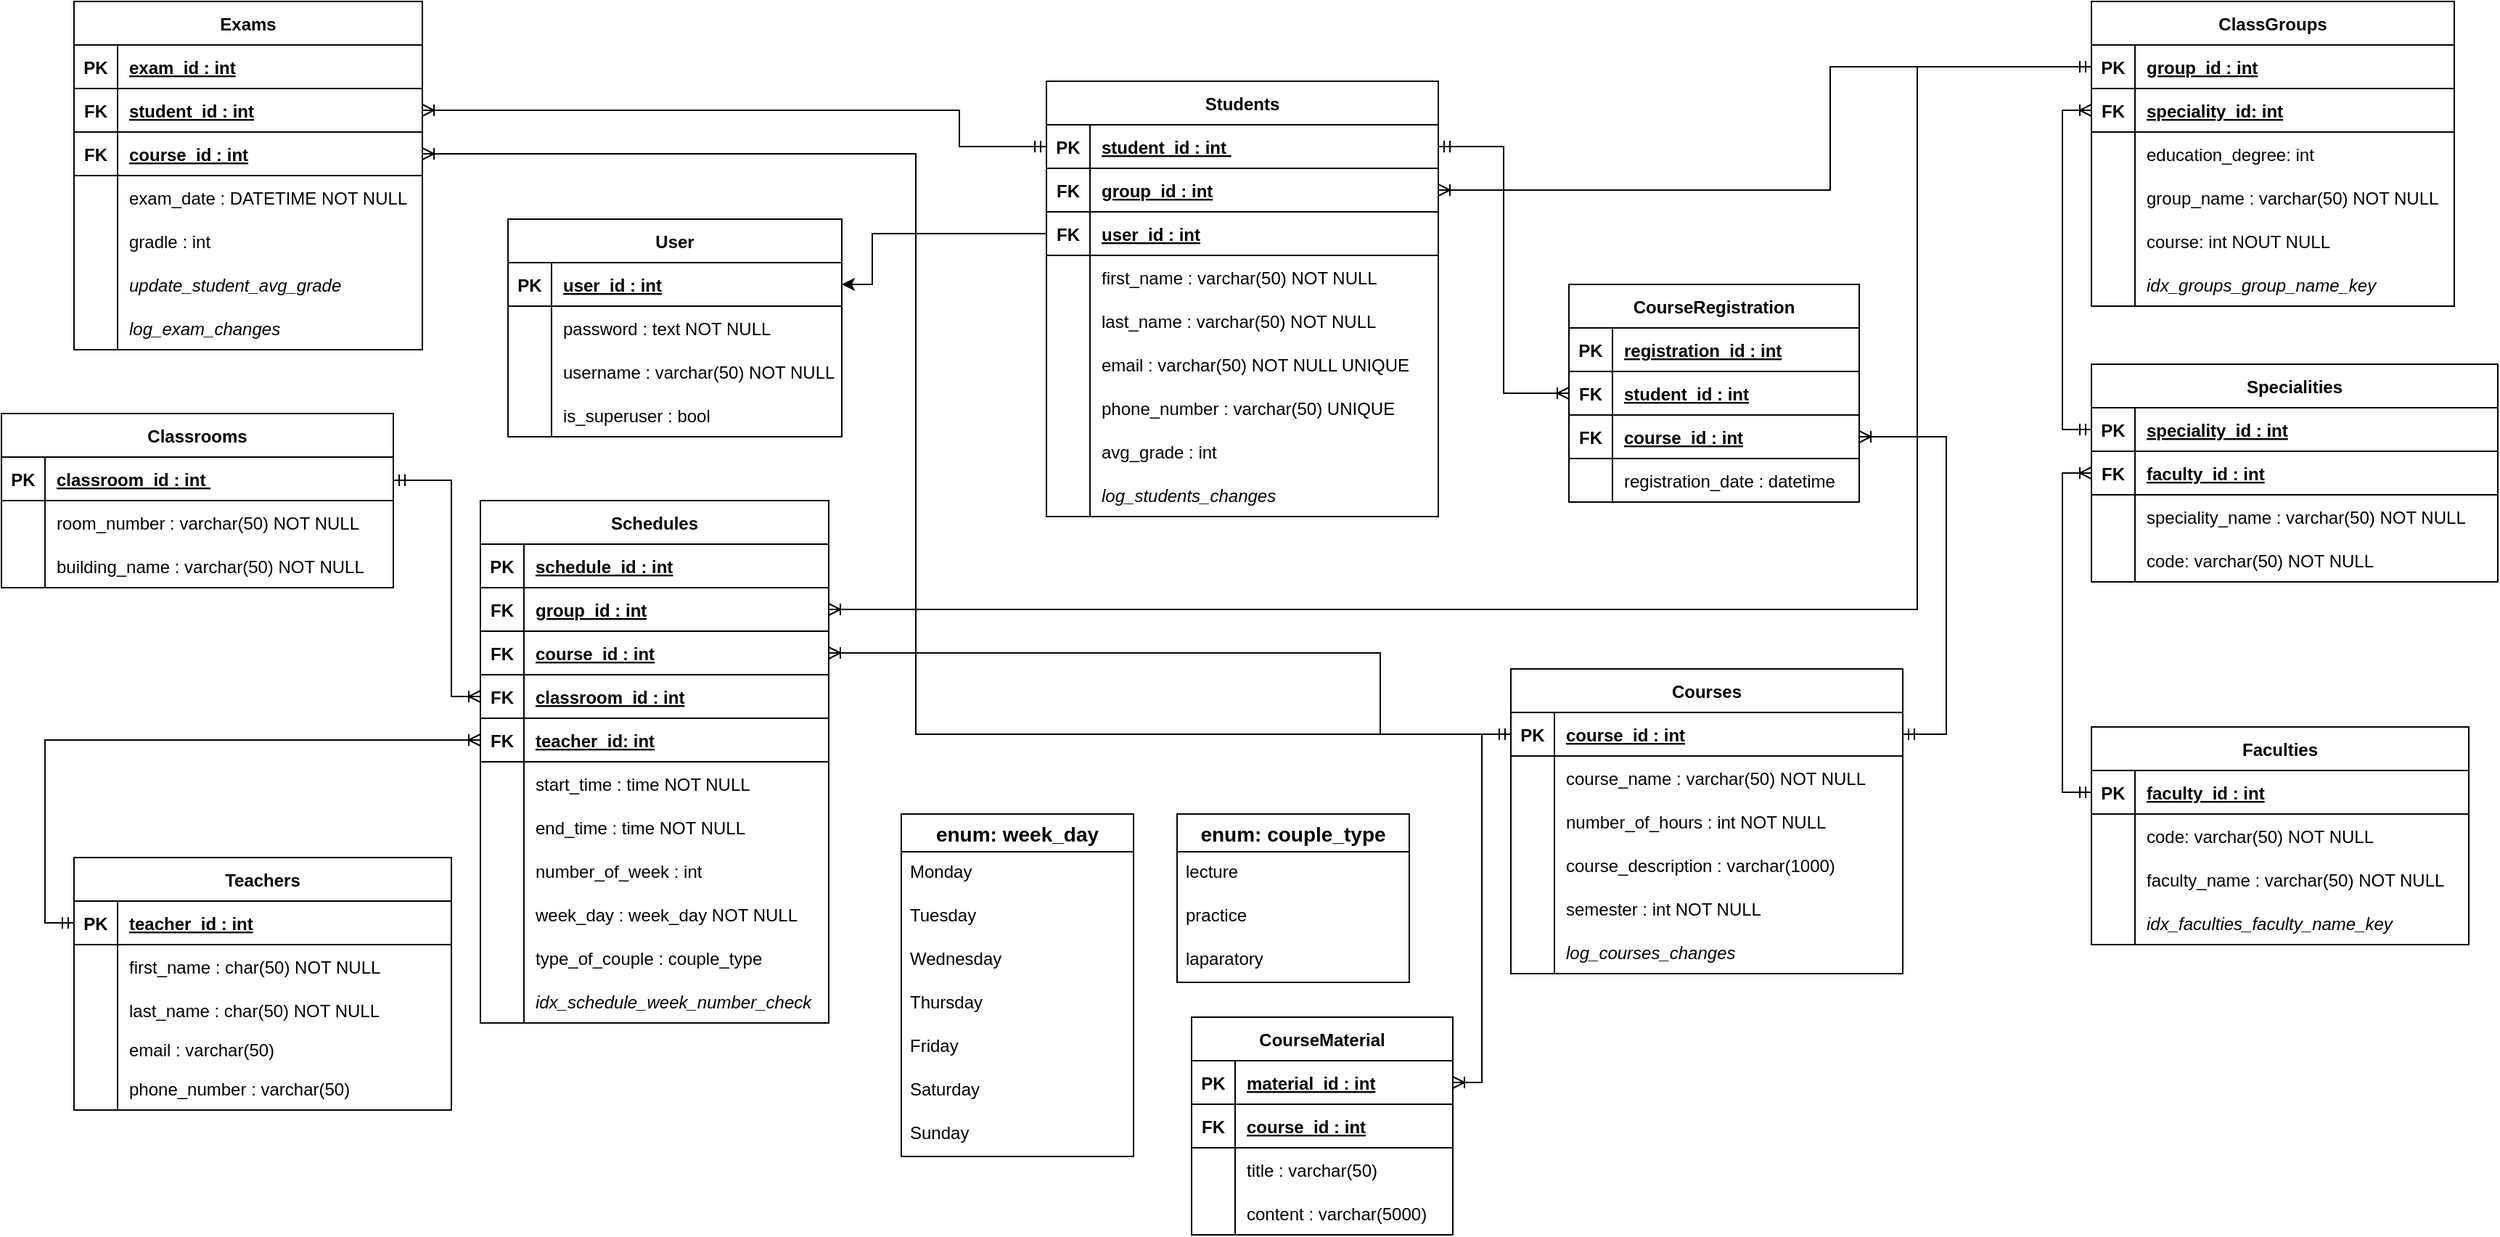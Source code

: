 <mxfile version="25.0.3">
  <diagram id="R2lEEEUBdFMjLlhIrx00" name="Page-1">
    <mxGraphModel dx="3776" dy="1356" grid="1" gridSize="10" guides="1" tooltips="1" connect="1" arrows="1" fold="1" page="1" pageScale="1" pageWidth="1169" pageHeight="827" math="0" shadow="0" extFonts="Permanent Marker^https://fonts.googleapis.com/css?family=Permanent+Marker">
      <root>
        <mxCell id="0" />
        <mxCell id="1" parent="0" />
        <mxCell id="LhEYkZIRxzOfHUwRVAMr-1" value="ClassGroups" style="shape=table;startSize=30;container=1;collapsible=1;childLayout=tableLayout;fixedRows=1;rowLines=0;fontStyle=1;align=center;resizeLast=1;" parent="1" vertex="1">
          <mxGeometry x="350" y="10" width="250" height="210" as="geometry">
            <mxRectangle x="650" y="20" width="110" height="30" as="alternateBounds" />
          </mxGeometry>
        </mxCell>
        <mxCell id="LhEYkZIRxzOfHUwRVAMr-2" value="" style="shape=partialRectangle;collapsible=0;dropTarget=0;pointerEvents=0;fillColor=none;points=[[0,0.5],[1,0.5]];portConstraint=eastwest;top=0;left=0;right=0;bottom=1;" parent="LhEYkZIRxzOfHUwRVAMr-1" vertex="1">
          <mxGeometry y="30" width="250" height="30" as="geometry" />
        </mxCell>
        <mxCell id="LhEYkZIRxzOfHUwRVAMr-3" value="PK" style="shape=partialRectangle;overflow=hidden;connectable=0;fillColor=none;top=0;left=0;bottom=0;right=0;fontStyle=1;" parent="LhEYkZIRxzOfHUwRVAMr-2" vertex="1">
          <mxGeometry width="30" height="30" as="geometry">
            <mxRectangle width="30" height="30" as="alternateBounds" />
          </mxGeometry>
        </mxCell>
        <mxCell id="LhEYkZIRxzOfHUwRVAMr-4" value="group_id : int" style="shape=partialRectangle;overflow=hidden;connectable=0;fillColor=none;top=0;left=0;bottom=0;right=0;align=left;spacingLeft=6;fontStyle=5;" parent="LhEYkZIRxzOfHUwRVAMr-2" vertex="1">
          <mxGeometry x="30" width="220" height="30" as="geometry">
            <mxRectangle width="220" height="30" as="alternateBounds" />
          </mxGeometry>
        </mxCell>
        <mxCell id="dQbahk23KnNUgoC_rTfL-44" style="shape=partialRectangle;collapsible=0;dropTarget=0;pointerEvents=0;fillColor=none;points=[[0,0.5],[1,0.5]];portConstraint=eastwest;top=0;left=0;right=0;bottom=1;" parent="LhEYkZIRxzOfHUwRVAMr-1" vertex="1">
          <mxGeometry y="60" width="250" height="30" as="geometry" />
        </mxCell>
        <mxCell id="dQbahk23KnNUgoC_rTfL-45" value="FK" style="shape=partialRectangle;overflow=hidden;connectable=0;fillColor=none;top=0;left=0;bottom=0;right=0;fontStyle=1;" parent="dQbahk23KnNUgoC_rTfL-44" vertex="1">
          <mxGeometry width="30" height="30" as="geometry">
            <mxRectangle width="30" height="30" as="alternateBounds" />
          </mxGeometry>
        </mxCell>
        <mxCell id="dQbahk23KnNUgoC_rTfL-46" value="speciality_id: int" style="shape=partialRectangle;overflow=hidden;connectable=0;fillColor=none;top=0;left=0;bottom=0;right=0;align=left;spacingLeft=6;fontStyle=5;" parent="dQbahk23KnNUgoC_rTfL-44" vertex="1">
          <mxGeometry x="30" width="220" height="30" as="geometry">
            <mxRectangle width="220" height="30" as="alternateBounds" />
          </mxGeometry>
        </mxCell>
        <mxCell id="LhEYkZIRxzOfHUwRVAMr-5" value="" style="shape=partialRectangle;collapsible=0;dropTarget=0;pointerEvents=0;fillColor=none;points=[[0,0.5],[1,0.5]];portConstraint=eastwest;top=0;left=0;right=0;bottom=0;labelBorderColor=none;labelBackgroundColor=none;textShadow=0;" parent="LhEYkZIRxzOfHUwRVAMr-1" vertex="1">
          <mxGeometry y="90" width="250" height="30" as="geometry" />
        </mxCell>
        <mxCell id="LhEYkZIRxzOfHUwRVAMr-6" value="" style="shape=partialRectangle;overflow=hidden;connectable=0;fillColor=none;top=0;left=0;bottom=0;right=0;" parent="LhEYkZIRxzOfHUwRVAMr-5" vertex="1">
          <mxGeometry width="30" height="30" as="geometry">
            <mxRectangle width="30" height="30" as="alternateBounds" />
          </mxGeometry>
        </mxCell>
        <mxCell id="LhEYkZIRxzOfHUwRVAMr-7" value="education_degree: int" style="shape=partialRectangle;overflow=hidden;connectable=0;fillColor=none;top=0;left=0;bottom=0;right=0;align=left;spacingLeft=6;" parent="LhEYkZIRxzOfHUwRVAMr-5" vertex="1">
          <mxGeometry x="30" width="220" height="30" as="geometry">
            <mxRectangle width="220" height="30" as="alternateBounds" />
          </mxGeometry>
        </mxCell>
        <mxCell id="FwI86JK-7LegNNMaGeQw-25" style="shape=partialRectangle;collapsible=0;dropTarget=0;pointerEvents=0;fillColor=none;points=[[0,0.5],[1,0.5]];portConstraint=eastwest;top=0;left=0;right=0;bottom=0;labelBorderColor=none;labelBackgroundColor=none;textShadow=0;" vertex="1" parent="LhEYkZIRxzOfHUwRVAMr-1">
          <mxGeometry y="120" width="250" height="30" as="geometry" />
        </mxCell>
        <mxCell id="FwI86JK-7LegNNMaGeQw-26" style="shape=partialRectangle;overflow=hidden;connectable=0;fillColor=none;top=0;left=0;bottom=0;right=0;" vertex="1" parent="FwI86JK-7LegNNMaGeQw-25">
          <mxGeometry width="30" height="30" as="geometry">
            <mxRectangle width="30" height="30" as="alternateBounds" />
          </mxGeometry>
        </mxCell>
        <mxCell id="FwI86JK-7LegNNMaGeQw-27" value="group_name : varchar(50) NOT NULL   " style="shape=partialRectangle;overflow=hidden;connectable=0;fillColor=none;top=0;left=0;bottom=0;right=0;align=left;spacingLeft=6;" vertex="1" parent="FwI86JK-7LegNNMaGeQw-25">
          <mxGeometry x="30" width="220" height="30" as="geometry">
            <mxRectangle width="220" height="30" as="alternateBounds" />
          </mxGeometry>
        </mxCell>
        <mxCell id="FwI86JK-7LegNNMaGeQw-22" style="shape=partialRectangle;collapsible=0;dropTarget=0;pointerEvents=0;fillColor=none;points=[[0,0.5],[1,0.5]];portConstraint=eastwest;top=0;left=0;right=0;bottom=0;labelBorderColor=none;labelBackgroundColor=none;textShadow=0;" vertex="1" parent="LhEYkZIRxzOfHUwRVAMr-1">
          <mxGeometry y="150" width="250" height="30" as="geometry" />
        </mxCell>
        <mxCell id="FwI86JK-7LegNNMaGeQw-23" style="shape=partialRectangle;overflow=hidden;connectable=0;fillColor=none;top=0;left=0;bottom=0;right=0;" vertex="1" parent="FwI86JK-7LegNNMaGeQw-22">
          <mxGeometry width="30" height="30" as="geometry">
            <mxRectangle width="30" height="30" as="alternateBounds" />
          </mxGeometry>
        </mxCell>
        <mxCell id="FwI86JK-7LegNNMaGeQw-24" value="course: int NOUT NULL" style="shape=partialRectangle;overflow=hidden;connectable=0;fillColor=none;top=0;left=0;bottom=0;right=0;align=left;spacingLeft=6;" vertex="1" parent="FwI86JK-7LegNNMaGeQw-22">
          <mxGeometry x="30" width="220" height="30" as="geometry">
            <mxRectangle width="220" height="30" as="alternateBounds" />
          </mxGeometry>
        </mxCell>
        <mxCell id="FwI86JK-7LegNNMaGeQw-117" style="shape=partialRectangle;collapsible=0;dropTarget=0;pointerEvents=0;fillColor=none;points=[[0,0.5],[1,0.5]];portConstraint=eastwest;top=0;left=0;right=0;bottom=0;labelBorderColor=none;labelBackgroundColor=none;textShadow=0;" vertex="1" parent="LhEYkZIRxzOfHUwRVAMr-1">
          <mxGeometry y="180" width="250" height="30" as="geometry" />
        </mxCell>
        <mxCell id="FwI86JK-7LegNNMaGeQw-118" style="shape=partialRectangle;overflow=hidden;connectable=0;fillColor=none;top=0;left=0;bottom=0;right=0;" vertex="1" parent="FwI86JK-7LegNNMaGeQw-117">
          <mxGeometry width="30" height="30" as="geometry">
            <mxRectangle width="30" height="30" as="alternateBounds" />
          </mxGeometry>
        </mxCell>
        <mxCell id="FwI86JK-7LegNNMaGeQw-119" value="idx_groups_group_name_key " style="shape=partialRectangle;overflow=hidden;connectable=0;fillColor=none;top=0;left=0;bottom=0;right=0;align=left;spacingLeft=6;fontStyle=2" vertex="1" parent="FwI86JK-7LegNNMaGeQw-117">
          <mxGeometry x="30" width="220" height="30" as="geometry">
            <mxRectangle width="220" height="30" as="alternateBounds" />
          </mxGeometry>
        </mxCell>
        <mxCell id="LhEYkZIRxzOfHUwRVAMr-8" value="Courses" style="shape=table;startSize=30;container=1;collapsible=1;childLayout=tableLayout;fixedRows=1;rowLines=0;fontStyle=1;align=center;resizeLast=1;" parent="1" vertex="1">
          <mxGeometry x="-50" y="470" width="270" height="210" as="geometry" />
        </mxCell>
        <mxCell id="LhEYkZIRxzOfHUwRVAMr-9" value="" style="shape=partialRectangle;collapsible=0;dropTarget=0;pointerEvents=0;fillColor=none;points=[[0,0.5],[1,0.5]];portConstraint=eastwest;top=0;left=0;right=0;bottom=1;" parent="LhEYkZIRxzOfHUwRVAMr-8" vertex="1">
          <mxGeometry y="30" width="270" height="30" as="geometry" />
        </mxCell>
        <mxCell id="LhEYkZIRxzOfHUwRVAMr-10" value="PK" style="shape=partialRectangle;overflow=hidden;connectable=0;fillColor=none;top=0;left=0;bottom=0;right=0;fontStyle=1;" parent="LhEYkZIRxzOfHUwRVAMr-9" vertex="1">
          <mxGeometry width="30.0" height="30" as="geometry">
            <mxRectangle width="30.0" height="30" as="alternateBounds" />
          </mxGeometry>
        </mxCell>
        <mxCell id="LhEYkZIRxzOfHUwRVAMr-11" value="course_id : int" style="shape=partialRectangle;overflow=hidden;connectable=0;fillColor=none;top=0;left=0;bottom=0;right=0;align=left;spacingLeft=6;fontStyle=5;" parent="LhEYkZIRxzOfHUwRVAMr-9" vertex="1">
          <mxGeometry x="30.0" width="240.0" height="30" as="geometry">
            <mxRectangle width="240.0" height="30" as="alternateBounds" />
          </mxGeometry>
        </mxCell>
        <mxCell id="LhEYkZIRxzOfHUwRVAMr-12" value="" style="shape=partialRectangle;collapsible=0;dropTarget=0;pointerEvents=0;fillColor=none;points=[[0,0.5],[1,0.5]];portConstraint=eastwest;top=0;left=0;right=0;bottom=0;" parent="LhEYkZIRxzOfHUwRVAMr-8" vertex="1">
          <mxGeometry y="60" width="270" height="30" as="geometry" />
        </mxCell>
        <mxCell id="LhEYkZIRxzOfHUwRVAMr-13" value="" style="shape=partialRectangle;overflow=hidden;connectable=0;fillColor=none;top=0;left=0;bottom=0;right=0;" parent="LhEYkZIRxzOfHUwRVAMr-12" vertex="1">
          <mxGeometry width="30.0" height="30" as="geometry">
            <mxRectangle width="30.0" height="30" as="alternateBounds" />
          </mxGeometry>
        </mxCell>
        <mxCell id="LhEYkZIRxzOfHUwRVAMr-14" value="course_name : varchar(50) NOT NULL" style="shape=partialRectangle;overflow=hidden;connectable=0;fillColor=none;top=0;left=0;bottom=0;right=0;align=left;spacingLeft=6;" parent="LhEYkZIRxzOfHUwRVAMr-12" vertex="1">
          <mxGeometry x="30.0" width="240.0" height="30" as="geometry">
            <mxRectangle width="240.0" height="30" as="alternateBounds" />
          </mxGeometry>
        </mxCell>
        <mxCell id="iF2gpGgkhicYIBw4G_lv-1" style="shape=partialRectangle;collapsible=0;dropTarget=0;pointerEvents=0;fillColor=none;points=[[0,0.5],[1,0.5]];portConstraint=eastwest;top=0;left=0;right=0;bottom=0;" parent="LhEYkZIRxzOfHUwRVAMr-8" vertex="1">
          <mxGeometry y="90" width="270" height="30" as="geometry" />
        </mxCell>
        <mxCell id="iF2gpGgkhicYIBw4G_lv-2" style="shape=partialRectangle;overflow=hidden;connectable=0;fillColor=none;top=0;left=0;bottom=0;right=0;" parent="iF2gpGgkhicYIBw4G_lv-1" vertex="1">
          <mxGeometry width="30.0" height="30" as="geometry">
            <mxRectangle width="30.0" height="30" as="alternateBounds" />
          </mxGeometry>
        </mxCell>
        <mxCell id="iF2gpGgkhicYIBw4G_lv-3" value="number_of_hours : int NOT NULL" style="shape=partialRectangle;overflow=hidden;connectable=0;fillColor=none;top=0;left=0;bottom=0;right=0;align=left;spacingLeft=6;" parent="iF2gpGgkhicYIBw4G_lv-1" vertex="1">
          <mxGeometry x="30.0" width="240.0" height="30" as="geometry">
            <mxRectangle width="240.0" height="30" as="alternateBounds" />
          </mxGeometry>
        </mxCell>
        <mxCell id="LhEYkZIRxzOfHUwRVAMr-119" style="shape=partialRectangle;collapsible=0;dropTarget=0;pointerEvents=0;fillColor=none;points=[[0,0.5],[1,0.5]];portConstraint=eastwest;top=0;left=0;right=0;bottom=0;" parent="LhEYkZIRxzOfHUwRVAMr-8" vertex="1">
          <mxGeometry y="120" width="270" height="30" as="geometry" />
        </mxCell>
        <mxCell id="LhEYkZIRxzOfHUwRVAMr-120" style="shape=partialRectangle;overflow=hidden;connectable=0;fillColor=none;top=0;left=0;bottom=0;right=0;" parent="LhEYkZIRxzOfHUwRVAMr-119" vertex="1">
          <mxGeometry width="30.0" height="30" as="geometry">
            <mxRectangle width="30.0" height="30" as="alternateBounds" />
          </mxGeometry>
        </mxCell>
        <mxCell id="LhEYkZIRxzOfHUwRVAMr-121" value="course_description : varchar(1000)" style="shape=partialRectangle;overflow=hidden;connectable=0;fillColor=none;top=0;left=0;bottom=0;right=0;align=left;spacingLeft=6;" parent="LhEYkZIRxzOfHUwRVAMr-119" vertex="1">
          <mxGeometry x="30.0" width="240.0" height="30" as="geometry">
            <mxRectangle width="240.0" height="30" as="alternateBounds" />
          </mxGeometry>
        </mxCell>
        <mxCell id="rjprf0y3j0uAJdd7LIFg-24" style="shape=partialRectangle;collapsible=0;dropTarget=0;pointerEvents=0;fillColor=none;points=[[0,0.5],[1,0.5]];portConstraint=eastwest;top=0;left=0;right=0;bottom=0;" parent="LhEYkZIRxzOfHUwRVAMr-8" vertex="1">
          <mxGeometry y="150" width="270" height="30" as="geometry" />
        </mxCell>
        <mxCell id="rjprf0y3j0uAJdd7LIFg-25" style="shape=partialRectangle;overflow=hidden;connectable=0;fillColor=none;top=0;left=0;bottom=0;right=0;" parent="rjprf0y3j0uAJdd7LIFg-24" vertex="1">
          <mxGeometry width="30.0" height="30" as="geometry">
            <mxRectangle width="30.0" height="30" as="alternateBounds" />
          </mxGeometry>
        </mxCell>
        <mxCell id="rjprf0y3j0uAJdd7LIFg-26" value="semester : int NOT NULL" style="shape=partialRectangle;overflow=hidden;connectable=0;fillColor=none;top=0;left=0;bottom=0;right=0;align=left;spacingLeft=6;" parent="rjprf0y3j0uAJdd7LIFg-24" vertex="1">
          <mxGeometry x="30.0" width="240.0" height="30" as="geometry">
            <mxRectangle width="240.0" height="30" as="alternateBounds" />
          </mxGeometry>
        </mxCell>
        <mxCell id="FwI86JK-7LegNNMaGeQw-111" style="shape=partialRectangle;collapsible=0;dropTarget=0;pointerEvents=0;fillColor=none;points=[[0,0.5],[1,0.5]];portConstraint=eastwest;top=0;left=0;right=0;bottom=0;" vertex="1" parent="LhEYkZIRxzOfHUwRVAMr-8">
          <mxGeometry y="180" width="270" height="30" as="geometry" />
        </mxCell>
        <mxCell id="FwI86JK-7LegNNMaGeQw-112" style="shape=partialRectangle;overflow=hidden;connectable=0;fillColor=none;top=0;left=0;bottom=0;right=0;" vertex="1" parent="FwI86JK-7LegNNMaGeQw-111">
          <mxGeometry width="30.0" height="30" as="geometry">
            <mxRectangle width="30.0" height="30" as="alternateBounds" />
          </mxGeometry>
        </mxCell>
        <mxCell id="FwI86JK-7LegNNMaGeQw-113" value="log_courses_changes" style="shape=partialRectangle;overflow=hidden;connectable=0;fillColor=none;top=0;left=0;bottom=0;right=0;align=left;spacingLeft=6;fontStyle=2" vertex="1" parent="FwI86JK-7LegNNMaGeQw-111">
          <mxGeometry x="30.0" width="240.0" height="30" as="geometry">
            <mxRectangle width="240.0" height="30" as="alternateBounds" />
          </mxGeometry>
        </mxCell>
        <mxCell id="LhEYkZIRxzOfHUwRVAMr-29" value="Teachers" style="shape=table;startSize=30;container=1;collapsible=1;childLayout=tableLayout;fixedRows=1;rowLines=0;fontStyle=1;align=center;resizeLast=1;" parent="1" vertex="1">
          <mxGeometry x="-1040" y="600" width="260" height="174" as="geometry" />
        </mxCell>
        <mxCell id="LhEYkZIRxzOfHUwRVAMr-30" value="" style="shape=partialRectangle;collapsible=0;dropTarget=0;pointerEvents=0;fillColor=none;points=[[0,0.5],[1,0.5]];portConstraint=eastwest;top=0;left=0;right=0;bottom=1;" parent="LhEYkZIRxzOfHUwRVAMr-29" vertex="1">
          <mxGeometry y="30" width="260" height="30" as="geometry" />
        </mxCell>
        <mxCell id="LhEYkZIRxzOfHUwRVAMr-31" value="PK" style="shape=partialRectangle;overflow=hidden;connectable=0;fillColor=none;top=0;left=0;bottom=0;right=0;fontStyle=1;" parent="LhEYkZIRxzOfHUwRVAMr-30" vertex="1">
          <mxGeometry width="30" height="30" as="geometry">
            <mxRectangle width="30" height="30" as="alternateBounds" />
          </mxGeometry>
        </mxCell>
        <mxCell id="LhEYkZIRxzOfHUwRVAMr-32" value="teacher_id : int" style="shape=partialRectangle;overflow=hidden;connectable=0;fillColor=none;top=0;left=0;bottom=0;right=0;align=left;spacingLeft=6;fontStyle=5;" parent="LhEYkZIRxzOfHUwRVAMr-30" vertex="1">
          <mxGeometry x="30" width="230" height="30" as="geometry">
            <mxRectangle width="230" height="30" as="alternateBounds" />
          </mxGeometry>
        </mxCell>
        <mxCell id="LhEYkZIRxzOfHUwRVAMr-33" value="" style="shape=partialRectangle;collapsible=0;dropTarget=0;pointerEvents=0;fillColor=none;points=[[0,0.5],[1,0.5]];portConstraint=eastwest;top=0;left=0;right=0;bottom=0;" parent="LhEYkZIRxzOfHUwRVAMr-29" vertex="1">
          <mxGeometry y="60" width="260" height="30" as="geometry" />
        </mxCell>
        <mxCell id="LhEYkZIRxzOfHUwRVAMr-34" value="" style="shape=partialRectangle;overflow=hidden;connectable=0;fillColor=none;top=0;left=0;bottom=0;right=0;" parent="LhEYkZIRxzOfHUwRVAMr-33" vertex="1">
          <mxGeometry width="30" height="30" as="geometry">
            <mxRectangle width="30" height="30" as="alternateBounds" />
          </mxGeometry>
        </mxCell>
        <mxCell id="LhEYkZIRxzOfHUwRVAMr-35" value="first_name : char(50) NOT NULL" style="shape=partialRectangle;overflow=hidden;connectable=0;fillColor=none;top=0;left=0;bottom=0;right=0;align=left;spacingLeft=6;" parent="LhEYkZIRxzOfHUwRVAMr-33" vertex="1">
          <mxGeometry x="30" width="230" height="30" as="geometry">
            <mxRectangle width="230" height="30" as="alternateBounds" />
          </mxGeometry>
        </mxCell>
        <mxCell id="LhEYkZIRxzOfHUwRVAMr-137" style="shape=partialRectangle;collapsible=0;dropTarget=0;pointerEvents=0;fillColor=none;points=[[0,0.5],[1,0.5]];portConstraint=eastwest;top=0;left=0;right=0;bottom=0;" parent="LhEYkZIRxzOfHUwRVAMr-29" vertex="1">
          <mxGeometry y="90" width="260" height="30" as="geometry" />
        </mxCell>
        <mxCell id="LhEYkZIRxzOfHUwRVAMr-138" style="shape=partialRectangle;overflow=hidden;connectable=0;fillColor=none;top=0;left=0;bottom=0;right=0;" parent="LhEYkZIRxzOfHUwRVAMr-137" vertex="1">
          <mxGeometry width="30" height="30" as="geometry">
            <mxRectangle width="30" height="30" as="alternateBounds" />
          </mxGeometry>
        </mxCell>
        <mxCell id="LhEYkZIRxzOfHUwRVAMr-139" value="last_name : char(50) NOT NULL" style="shape=partialRectangle;overflow=hidden;connectable=0;fillColor=none;top=0;left=0;bottom=0;right=0;align=left;spacingLeft=6;" parent="LhEYkZIRxzOfHUwRVAMr-137" vertex="1">
          <mxGeometry x="30" width="230" height="30" as="geometry">
            <mxRectangle width="230" height="30" as="alternateBounds" />
          </mxGeometry>
        </mxCell>
        <mxCell id="LhEYkZIRxzOfHUwRVAMr-134" style="shape=partialRectangle;collapsible=0;dropTarget=0;pointerEvents=0;fillColor=none;points=[[0,0.5],[1,0.5]];portConstraint=eastwest;top=0;left=0;right=0;bottom=0;" parent="LhEYkZIRxzOfHUwRVAMr-29" vertex="1">
          <mxGeometry y="120" width="260" height="24" as="geometry" />
        </mxCell>
        <mxCell id="LhEYkZIRxzOfHUwRVAMr-135" style="shape=partialRectangle;overflow=hidden;connectable=0;fillColor=none;top=0;left=0;bottom=0;right=0;" parent="LhEYkZIRxzOfHUwRVAMr-134" vertex="1">
          <mxGeometry width="30" height="24" as="geometry">
            <mxRectangle width="30" height="24" as="alternateBounds" />
          </mxGeometry>
        </mxCell>
        <mxCell id="LhEYkZIRxzOfHUwRVAMr-136" value="email : varchar(50)" style="shape=partialRectangle;overflow=hidden;connectable=0;fillColor=none;top=0;left=0;bottom=0;right=0;align=left;spacingLeft=6;" parent="LhEYkZIRxzOfHUwRVAMr-134" vertex="1">
          <mxGeometry x="30" width="230" height="24" as="geometry">
            <mxRectangle width="230" height="24" as="alternateBounds" />
          </mxGeometry>
        </mxCell>
        <mxCell id="LhEYkZIRxzOfHUwRVAMr-131" style="shape=partialRectangle;collapsible=0;dropTarget=0;pointerEvents=0;fillColor=none;points=[[0,0.5],[1,0.5]];portConstraint=eastwest;top=0;left=0;right=0;bottom=0;" parent="LhEYkZIRxzOfHUwRVAMr-29" vertex="1">
          <mxGeometry y="144" width="260" height="30" as="geometry" />
        </mxCell>
        <mxCell id="LhEYkZIRxzOfHUwRVAMr-132" style="shape=partialRectangle;overflow=hidden;connectable=0;fillColor=none;top=0;left=0;bottom=0;right=0;" parent="LhEYkZIRxzOfHUwRVAMr-131" vertex="1">
          <mxGeometry width="30" height="30" as="geometry">
            <mxRectangle width="30" height="30" as="alternateBounds" />
          </mxGeometry>
        </mxCell>
        <mxCell id="LhEYkZIRxzOfHUwRVAMr-133" value="phone_number : varchar(50)" style="shape=partialRectangle;overflow=hidden;connectable=0;fillColor=none;top=0;left=0;bottom=0;right=0;align=left;spacingLeft=6;" parent="LhEYkZIRxzOfHUwRVAMr-131" vertex="1">
          <mxGeometry x="30" width="230" height="30" as="geometry">
            <mxRectangle width="230" height="30" as="alternateBounds" />
          </mxGeometry>
        </mxCell>
        <mxCell id="LhEYkZIRxzOfHUwRVAMr-36" value="CourseMaterial" style="shape=table;startSize=30;container=1;collapsible=1;childLayout=tableLayout;fixedRows=1;rowLines=0;fontStyle=1;align=center;resizeLast=1;" parent="1" vertex="1">
          <mxGeometry x="-270" y="710" width="180" height="150" as="geometry" />
        </mxCell>
        <mxCell id="LhEYkZIRxzOfHUwRVAMr-37" value="" style="shape=partialRectangle;collapsible=0;dropTarget=0;pointerEvents=0;fillColor=none;points=[[0,0.5],[1,0.5]];portConstraint=eastwest;top=0;left=0;right=0;bottom=1;" parent="LhEYkZIRxzOfHUwRVAMr-36" vertex="1">
          <mxGeometry y="30" width="180" height="30" as="geometry" />
        </mxCell>
        <mxCell id="LhEYkZIRxzOfHUwRVAMr-38" value="PK" style="shape=partialRectangle;overflow=hidden;connectable=0;fillColor=none;top=0;left=0;bottom=0;right=0;fontStyle=1;" parent="LhEYkZIRxzOfHUwRVAMr-37" vertex="1">
          <mxGeometry width="30" height="30" as="geometry">
            <mxRectangle width="30" height="30" as="alternateBounds" />
          </mxGeometry>
        </mxCell>
        <mxCell id="LhEYkZIRxzOfHUwRVAMr-39" value="material_id : int" style="shape=partialRectangle;overflow=hidden;connectable=0;fillColor=none;top=0;left=0;bottom=0;right=0;align=left;spacingLeft=6;fontStyle=5;" parent="LhEYkZIRxzOfHUwRVAMr-37" vertex="1">
          <mxGeometry x="30" width="150" height="30" as="geometry">
            <mxRectangle width="150" height="30" as="alternateBounds" />
          </mxGeometry>
        </mxCell>
        <mxCell id="opZ5fU6Uuvqv1H6-1G7K-31" style="shape=partialRectangle;collapsible=0;dropTarget=0;pointerEvents=0;fillColor=none;points=[[0,0.5],[1,0.5]];portConstraint=eastwest;top=0;left=0;right=0;bottom=1;" parent="LhEYkZIRxzOfHUwRVAMr-36" vertex="1">
          <mxGeometry y="60" width="180" height="30" as="geometry" />
        </mxCell>
        <mxCell id="opZ5fU6Uuvqv1H6-1G7K-32" value="FK" style="shape=partialRectangle;overflow=hidden;connectable=0;fillColor=none;top=0;left=0;bottom=0;right=0;fontStyle=1;" parent="opZ5fU6Uuvqv1H6-1G7K-31" vertex="1">
          <mxGeometry width="30" height="30" as="geometry">
            <mxRectangle width="30" height="30" as="alternateBounds" />
          </mxGeometry>
        </mxCell>
        <mxCell id="opZ5fU6Uuvqv1H6-1G7K-33" value="course_id : int" style="shape=partialRectangle;overflow=hidden;connectable=0;fillColor=none;top=0;left=0;bottom=0;right=0;align=left;spacingLeft=6;fontStyle=5;" parent="opZ5fU6Uuvqv1H6-1G7K-31" vertex="1">
          <mxGeometry x="30" width="150" height="30" as="geometry">
            <mxRectangle width="150" height="30" as="alternateBounds" />
          </mxGeometry>
        </mxCell>
        <mxCell id="LhEYkZIRxzOfHUwRVAMr-40" value="" style="shape=partialRectangle;collapsible=0;dropTarget=0;pointerEvents=0;fillColor=none;points=[[0,0.5],[1,0.5]];portConstraint=eastwest;top=0;left=0;right=0;bottom=0;" parent="LhEYkZIRxzOfHUwRVAMr-36" vertex="1">
          <mxGeometry y="90" width="180" height="30" as="geometry" />
        </mxCell>
        <mxCell id="LhEYkZIRxzOfHUwRVAMr-41" value="" style="shape=partialRectangle;overflow=hidden;connectable=0;fillColor=none;top=0;left=0;bottom=0;right=0;" parent="LhEYkZIRxzOfHUwRVAMr-40" vertex="1">
          <mxGeometry width="30" height="30" as="geometry">
            <mxRectangle width="30" height="30" as="alternateBounds" />
          </mxGeometry>
        </mxCell>
        <mxCell id="LhEYkZIRxzOfHUwRVAMr-42" value="title : varchar(50)" style="shape=partialRectangle;overflow=hidden;connectable=0;fillColor=none;top=0;left=0;bottom=0;right=0;align=left;spacingLeft=6;" parent="LhEYkZIRxzOfHUwRVAMr-40" vertex="1">
          <mxGeometry x="30" width="150" height="30" as="geometry">
            <mxRectangle width="150" height="30" as="alternateBounds" />
          </mxGeometry>
        </mxCell>
        <mxCell id="LhEYkZIRxzOfHUwRVAMr-158" style="shape=partialRectangle;collapsible=0;dropTarget=0;pointerEvents=0;fillColor=none;points=[[0,0.5],[1,0.5]];portConstraint=eastwest;top=0;left=0;right=0;bottom=0;" parent="LhEYkZIRxzOfHUwRVAMr-36" vertex="1">
          <mxGeometry y="120" width="180" height="30" as="geometry" />
        </mxCell>
        <mxCell id="LhEYkZIRxzOfHUwRVAMr-159" style="shape=partialRectangle;overflow=hidden;connectable=0;fillColor=none;top=0;left=0;bottom=0;right=0;" parent="LhEYkZIRxzOfHUwRVAMr-158" vertex="1">
          <mxGeometry width="30" height="30" as="geometry">
            <mxRectangle width="30" height="30" as="alternateBounds" />
          </mxGeometry>
        </mxCell>
        <mxCell id="LhEYkZIRxzOfHUwRVAMr-160" value="content : varchar(5000)" style="shape=partialRectangle;overflow=hidden;connectable=0;fillColor=none;top=0;left=0;bottom=0;right=0;align=left;spacingLeft=6;" parent="LhEYkZIRxzOfHUwRVAMr-158" vertex="1">
          <mxGeometry x="30" width="150" height="30" as="geometry">
            <mxRectangle width="150" height="30" as="alternateBounds" />
          </mxGeometry>
        </mxCell>
        <mxCell id="LhEYkZIRxzOfHUwRVAMr-43" value="Schedules" style="shape=table;startSize=30;container=1;collapsible=1;childLayout=tableLayout;fixedRows=1;rowLines=0;fontStyle=1;align=center;resizeLast=1;" parent="1" vertex="1">
          <mxGeometry x="-760" y="354" width="240" height="360" as="geometry" />
        </mxCell>
        <mxCell id="LhEYkZIRxzOfHUwRVAMr-44" value="" style="shape=partialRectangle;collapsible=0;dropTarget=0;pointerEvents=0;fillColor=none;points=[[0,0.5],[1,0.5]];portConstraint=eastwest;top=0;left=0;right=0;bottom=1;" parent="LhEYkZIRxzOfHUwRVAMr-43" vertex="1">
          <mxGeometry y="30" width="240" height="30" as="geometry" />
        </mxCell>
        <mxCell id="LhEYkZIRxzOfHUwRVAMr-45" value="PK" style="shape=partialRectangle;overflow=hidden;connectable=0;fillColor=none;top=0;left=0;bottom=0;right=0;fontStyle=1;" parent="LhEYkZIRxzOfHUwRVAMr-44" vertex="1">
          <mxGeometry width="30" height="30" as="geometry">
            <mxRectangle width="30" height="30" as="alternateBounds" />
          </mxGeometry>
        </mxCell>
        <mxCell id="LhEYkZIRxzOfHUwRVAMr-46" value="schedule_id : int" style="shape=partialRectangle;overflow=hidden;connectable=0;fillColor=none;top=0;left=0;bottom=0;right=0;align=left;spacingLeft=6;fontStyle=5;" parent="LhEYkZIRxzOfHUwRVAMr-44" vertex="1">
          <mxGeometry x="30" width="210" height="30" as="geometry">
            <mxRectangle width="210" height="30" as="alternateBounds" />
          </mxGeometry>
        </mxCell>
        <mxCell id="opZ5fU6Uuvqv1H6-1G7K-7" style="shape=partialRectangle;collapsible=0;dropTarget=0;pointerEvents=0;fillColor=none;points=[[0,0.5],[1,0.5]];portConstraint=eastwest;top=0;left=0;right=0;bottom=1;" parent="LhEYkZIRxzOfHUwRVAMr-43" vertex="1">
          <mxGeometry y="60" width="240" height="30" as="geometry" />
        </mxCell>
        <mxCell id="opZ5fU6Uuvqv1H6-1G7K-8" value="FK" style="shape=partialRectangle;overflow=hidden;connectable=0;fillColor=none;top=0;left=0;bottom=0;right=0;fontStyle=1;" parent="opZ5fU6Uuvqv1H6-1G7K-7" vertex="1">
          <mxGeometry width="30" height="30" as="geometry">
            <mxRectangle width="30" height="30" as="alternateBounds" />
          </mxGeometry>
        </mxCell>
        <mxCell id="opZ5fU6Uuvqv1H6-1G7K-9" value="group_id : int" style="shape=partialRectangle;overflow=hidden;connectable=0;fillColor=none;top=0;left=0;bottom=0;right=0;align=left;spacingLeft=6;fontStyle=5;" parent="opZ5fU6Uuvqv1H6-1G7K-7" vertex="1">
          <mxGeometry x="30" width="210" height="30" as="geometry">
            <mxRectangle width="210" height="30" as="alternateBounds" />
          </mxGeometry>
        </mxCell>
        <mxCell id="opZ5fU6Uuvqv1H6-1G7K-4" style="shape=partialRectangle;collapsible=0;dropTarget=0;pointerEvents=0;fillColor=none;points=[[0,0.5],[1,0.5]];portConstraint=eastwest;top=0;left=0;right=0;bottom=1;" parent="LhEYkZIRxzOfHUwRVAMr-43" vertex="1">
          <mxGeometry y="90" width="240" height="30" as="geometry" />
        </mxCell>
        <mxCell id="opZ5fU6Uuvqv1H6-1G7K-5" value="FK" style="shape=partialRectangle;overflow=hidden;connectable=0;fillColor=none;top=0;left=0;bottom=0;right=0;fontStyle=1;" parent="opZ5fU6Uuvqv1H6-1G7K-4" vertex="1">
          <mxGeometry width="30" height="30" as="geometry">
            <mxRectangle width="30" height="30" as="alternateBounds" />
          </mxGeometry>
        </mxCell>
        <mxCell id="opZ5fU6Uuvqv1H6-1G7K-6" value="course_id : int" style="shape=partialRectangle;overflow=hidden;connectable=0;fillColor=none;top=0;left=0;bottom=0;right=0;align=left;spacingLeft=6;fontStyle=5;" parent="opZ5fU6Uuvqv1H6-1G7K-4" vertex="1">
          <mxGeometry x="30" width="210" height="30" as="geometry">
            <mxRectangle width="210" height="30" as="alternateBounds" />
          </mxGeometry>
        </mxCell>
        <mxCell id="opZ5fU6Uuvqv1H6-1G7K-1" style="shape=partialRectangle;collapsible=0;dropTarget=0;pointerEvents=0;fillColor=none;points=[[0,0.5],[1,0.5]];portConstraint=eastwest;top=0;left=0;right=0;bottom=1;" parent="LhEYkZIRxzOfHUwRVAMr-43" vertex="1">
          <mxGeometry y="120" width="240" height="30" as="geometry" />
        </mxCell>
        <mxCell id="opZ5fU6Uuvqv1H6-1G7K-2" value="FK" style="shape=partialRectangle;overflow=hidden;connectable=0;fillColor=none;top=0;left=0;bottom=0;right=0;fontStyle=1;" parent="opZ5fU6Uuvqv1H6-1G7K-1" vertex="1">
          <mxGeometry width="30" height="30" as="geometry">
            <mxRectangle width="30" height="30" as="alternateBounds" />
          </mxGeometry>
        </mxCell>
        <mxCell id="opZ5fU6Uuvqv1H6-1G7K-3" value="classroom_id : int" style="shape=partialRectangle;overflow=hidden;connectable=0;fillColor=none;top=0;left=0;bottom=0;right=0;align=left;spacingLeft=6;fontStyle=5;" parent="opZ5fU6Uuvqv1H6-1G7K-1" vertex="1">
          <mxGeometry x="30" width="210" height="30" as="geometry">
            <mxRectangle width="210" height="30" as="alternateBounds" />
          </mxGeometry>
        </mxCell>
        <mxCell id="dQbahk23KnNUgoC_rTfL-107" style="shape=partialRectangle;collapsible=0;dropTarget=0;pointerEvents=0;fillColor=none;points=[[0,0.5],[1,0.5]];portConstraint=eastwest;top=0;left=0;right=0;bottom=1;" parent="LhEYkZIRxzOfHUwRVAMr-43" vertex="1">
          <mxGeometry y="150" width="240" height="30" as="geometry" />
        </mxCell>
        <mxCell id="dQbahk23KnNUgoC_rTfL-108" value="FK" style="shape=partialRectangle;overflow=hidden;connectable=0;fillColor=none;top=0;left=0;bottom=0;right=0;fontStyle=1;" parent="dQbahk23KnNUgoC_rTfL-107" vertex="1">
          <mxGeometry width="30" height="30" as="geometry">
            <mxRectangle width="30" height="30" as="alternateBounds" />
          </mxGeometry>
        </mxCell>
        <mxCell id="dQbahk23KnNUgoC_rTfL-109" value="teacher_id: int" style="shape=partialRectangle;overflow=hidden;connectable=0;fillColor=none;top=0;left=0;bottom=0;right=0;align=left;spacingLeft=6;fontStyle=5;" parent="dQbahk23KnNUgoC_rTfL-107" vertex="1">
          <mxGeometry x="30" width="210" height="30" as="geometry">
            <mxRectangle width="210" height="30" as="alternateBounds" />
          </mxGeometry>
        </mxCell>
        <mxCell id="LhEYkZIRxzOfHUwRVAMr-146" style="shape=partialRectangle;collapsible=0;dropTarget=0;pointerEvents=0;fillColor=none;points=[[0,0.5],[1,0.5]];portConstraint=eastwest;top=0;left=0;right=0;bottom=0;" parent="LhEYkZIRxzOfHUwRVAMr-43" vertex="1">
          <mxGeometry y="180" width="240" height="30" as="geometry" />
        </mxCell>
        <mxCell id="LhEYkZIRxzOfHUwRVAMr-147" style="shape=partialRectangle;overflow=hidden;connectable=0;fillColor=none;top=0;left=0;bottom=0;right=0;" parent="LhEYkZIRxzOfHUwRVAMr-146" vertex="1">
          <mxGeometry width="30" height="30" as="geometry">
            <mxRectangle width="30" height="30" as="alternateBounds" />
          </mxGeometry>
        </mxCell>
        <mxCell id="LhEYkZIRxzOfHUwRVAMr-148" value="start_time : time NOT NULL" style="shape=partialRectangle;overflow=hidden;connectable=0;fillColor=none;top=0;left=0;bottom=0;right=0;align=left;spacingLeft=6;" parent="LhEYkZIRxzOfHUwRVAMr-146" vertex="1">
          <mxGeometry x="30" width="210" height="30" as="geometry">
            <mxRectangle width="210" height="30" as="alternateBounds" />
          </mxGeometry>
        </mxCell>
        <mxCell id="LhEYkZIRxzOfHUwRVAMr-143" style="shape=partialRectangle;collapsible=0;dropTarget=0;pointerEvents=0;fillColor=none;points=[[0,0.5],[1,0.5]];portConstraint=eastwest;top=0;left=0;right=0;bottom=0;" parent="LhEYkZIRxzOfHUwRVAMr-43" vertex="1">
          <mxGeometry y="210" width="240" height="30" as="geometry" />
        </mxCell>
        <mxCell id="LhEYkZIRxzOfHUwRVAMr-144" style="shape=partialRectangle;overflow=hidden;connectable=0;fillColor=none;top=0;left=0;bottom=0;right=0;" parent="LhEYkZIRxzOfHUwRVAMr-143" vertex="1">
          <mxGeometry width="30" height="30" as="geometry">
            <mxRectangle width="30" height="30" as="alternateBounds" />
          </mxGeometry>
        </mxCell>
        <mxCell id="LhEYkZIRxzOfHUwRVAMr-145" value="end_time : time NOT NULL" style="shape=partialRectangle;overflow=hidden;connectable=0;fillColor=none;top=0;left=0;bottom=0;right=0;align=left;spacingLeft=6;" parent="LhEYkZIRxzOfHUwRVAMr-143" vertex="1">
          <mxGeometry x="30" width="210" height="30" as="geometry">
            <mxRectangle width="210" height="30" as="alternateBounds" />
          </mxGeometry>
        </mxCell>
        <mxCell id="rjprf0y3j0uAJdd7LIFg-21" style="shape=partialRectangle;collapsible=0;dropTarget=0;pointerEvents=0;fillColor=none;points=[[0,0.5],[1,0.5]];portConstraint=eastwest;top=0;left=0;right=0;bottom=0;" parent="LhEYkZIRxzOfHUwRVAMr-43" vertex="1">
          <mxGeometry y="240" width="240" height="30" as="geometry" />
        </mxCell>
        <mxCell id="rjprf0y3j0uAJdd7LIFg-22" style="shape=partialRectangle;overflow=hidden;connectable=0;fillColor=none;top=0;left=0;bottom=0;right=0;" parent="rjprf0y3j0uAJdd7LIFg-21" vertex="1">
          <mxGeometry width="30" height="30" as="geometry">
            <mxRectangle width="30" height="30" as="alternateBounds" />
          </mxGeometry>
        </mxCell>
        <mxCell id="rjprf0y3j0uAJdd7LIFg-23" value="number_of_week : int" style="shape=partialRectangle;overflow=hidden;connectable=0;fillColor=none;top=0;left=0;bottom=0;right=0;align=left;spacingLeft=6;" parent="rjprf0y3j0uAJdd7LIFg-21" vertex="1">
          <mxGeometry x="30" width="210" height="30" as="geometry">
            <mxRectangle width="210" height="30" as="alternateBounds" />
          </mxGeometry>
        </mxCell>
        <mxCell id="Jh8ssmzOQExJMRG4myZu-1" style="shape=partialRectangle;collapsible=0;dropTarget=0;pointerEvents=0;fillColor=none;points=[[0,0.5],[1,0.5]];portConstraint=eastwest;top=0;left=0;right=0;bottom=0;" parent="LhEYkZIRxzOfHUwRVAMr-43" vertex="1">
          <mxGeometry y="270" width="240" height="30" as="geometry" />
        </mxCell>
        <mxCell id="Jh8ssmzOQExJMRG4myZu-2" style="shape=partialRectangle;overflow=hidden;connectable=0;fillColor=none;top=0;left=0;bottom=0;right=0;" parent="Jh8ssmzOQExJMRG4myZu-1" vertex="1">
          <mxGeometry width="30" height="30" as="geometry">
            <mxRectangle width="30" height="30" as="alternateBounds" />
          </mxGeometry>
        </mxCell>
        <mxCell id="Jh8ssmzOQExJMRG4myZu-3" value="week_day : week_day NOT NULL" style="shape=partialRectangle;overflow=hidden;connectable=0;fillColor=none;top=0;left=0;bottom=0;right=0;align=left;spacingLeft=6;" parent="Jh8ssmzOQExJMRG4myZu-1" vertex="1">
          <mxGeometry x="30" width="210" height="30" as="geometry">
            <mxRectangle width="210" height="30" as="alternateBounds" />
          </mxGeometry>
        </mxCell>
        <mxCell id="Jh8ssmzOQExJMRG4myZu-4" style="shape=partialRectangle;collapsible=0;dropTarget=0;pointerEvents=0;fillColor=none;points=[[0,0.5],[1,0.5]];portConstraint=eastwest;top=0;left=0;right=0;bottom=0;" parent="LhEYkZIRxzOfHUwRVAMr-43" vertex="1">
          <mxGeometry y="300" width="240" height="30" as="geometry" />
        </mxCell>
        <mxCell id="Jh8ssmzOQExJMRG4myZu-5" style="shape=partialRectangle;overflow=hidden;connectable=0;fillColor=none;top=0;left=0;bottom=0;right=0;" parent="Jh8ssmzOQExJMRG4myZu-4" vertex="1">
          <mxGeometry width="30" height="30" as="geometry">
            <mxRectangle width="30" height="30" as="alternateBounds" />
          </mxGeometry>
        </mxCell>
        <mxCell id="Jh8ssmzOQExJMRG4myZu-6" value="type_of_couple : couple_type" style="shape=partialRectangle;overflow=hidden;connectable=0;fillColor=none;top=0;left=0;bottom=0;right=0;align=left;spacingLeft=6;" parent="Jh8ssmzOQExJMRG4myZu-4" vertex="1">
          <mxGeometry x="30" width="210" height="30" as="geometry">
            <mxRectangle width="210" height="30" as="alternateBounds" />
          </mxGeometry>
        </mxCell>
        <mxCell id="FwI86JK-7LegNNMaGeQw-114" style="shape=partialRectangle;collapsible=0;dropTarget=0;pointerEvents=0;fillColor=none;points=[[0,0.5],[1,0.5]];portConstraint=eastwest;top=0;left=0;right=0;bottom=0;" vertex="1" parent="LhEYkZIRxzOfHUwRVAMr-43">
          <mxGeometry y="330" width="240" height="30" as="geometry" />
        </mxCell>
        <mxCell id="FwI86JK-7LegNNMaGeQw-115" style="shape=partialRectangle;overflow=hidden;connectable=0;fillColor=none;top=0;left=0;bottom=0;right=0;" vertex="1" parent="FwI86JK-7LegNNMaGeQw-114">
          <mxGeometry width="30" height="30" as="geometry">
            <mxRectangle width="30" height="30" as="alternateBounds" />
          </mxGeometry>
        </mxCell>
        <mxCell id="FwI86JK-7LegNNMaGeQw-116" value="idx_schedule_week_number_check " style="shape=partialRectangle;overflow=hidden;connectable=0;fillColor=none;top=0;left=0;bottom=0;right=0;align=left;spacingLeft=6;fontStyle=2" vertex="1" parent="FwI86JK-7LegNNMaGeQw-114">
          <mxGeometry x="30" width="210" height="30" as="geometry">
            <mxRectangle width="210" height="30" as="alternateBounds" />
          </mxGeometry>
        </mxCell>
        <mxCell id="LhEYkZIRxzOfHUwRVAMr-50" value="Exams" style="shape=table;startSize=30;container=1;collapsible=1;childLayout=tableLayout;fixedRows=1;rowLines=0;fontStyle=1;align=center;resizeLast=1;" parent="1" vertex="1">
          <mxGeometry x="-1040" y="10" width="240" height="240" as="geometry" />
        </mxCell>
        <mxCell id="LhEYkZIRxzOfHUwRVAMr-51" value="" style="shape=partialRectangle;collapsible=0;dropTarget=0;pointerEvents=0;fillColor=none;points=[[0,0.5],[1,0.5]];portConstraint=eastwest;top=0;left=0;right=0;bottom=1;" parent="LhEYkZIRxzOfHUwRVAMr-50" vertex="1">
          <mxGeometry y="30" width="240" height="30" as="geometry" />
        </mxCell>
        <mxCell id="LhEYkZIRxzOfHUwRVAMr-52" value="PK" style="shape=partialRectangle;overflow=hidden;connectable=0;fillColor=none;top=0;left=0;bottom=0;right=0;fontStyle=1;" parent="LhEYkZIRxzOfHUwRVAMr-51" vertex="1">
          <mxGeometry width="30" height="30" as="geometry">
            <mxRectangle width="30" height="30" as="alternateBounds" />
          </mxGeometry>
        </mxCell>
        <mxCell id="LhEYkZIRxzOfHUwRVAMr-53" value="exam_id : int" style="shape=partialRectangle;overflow=hidden;connectable=0;fillColor=none;top=0;left=0;bottom=0;right=0;align=left;spacingLeft=6;fontStyle=5;" parent="LhEYkZIRxzOfHUwRVAMr-51" vertex="1">
          <mxGeometry x="30" width="210" height="30" as="geometry">
            <mxRectangle width="210" height="30" as="alternateBounds" />
          </mxGeometry>
        </mxCell>
        <mxCell id="opZ5fU6Uuvqv1H6-1G7K-13" style="shape=partialRectangle;collapsible=0;dropTarget=0;pointerEvents=0;fillColor=none;points=[[0,0.5],[1,0.5]];portConstraint=eastwest;top=0;left=0;right=0;bottom=1;" parent="LhEYkZIRxzOfHUwRVAMr-50" vertex="1">
          <mxGeometry y="60" width="240" height="30" as="geometry" />
        </mxCell>
        <mxCell id="opZ5fU6Uuvqv1H6-1G7K-14" value="FK" style="shape=partialRectangle;overflow=hidden;connectable=0;fillColor=none;top=0;left=0;bottom=0;right=0;fontStyle=1;" parent="opZ5fU6Uuvqv1H6-1G7K-13" vertex="1">
          <mxGeometry width="30" height="30" as="geometry">
            <mxRectangle width="30" height="30" as="alternateBounds" />
          </mxGeometry>
        </mxCell>
        <mxCell id="opZ5fU6Uuvqv1H6-1G7K-15" value="student_id : int" style="shape=partialRectangle;overflow=hidden;connectable=0;fillColor=none;top=0;left=0;bottom=0;right=0;align=left;spacingLeft=6;fontStyle=5;" parent="opZ5fU6Uuvqv1H6-1G7K-13" vertex="1">
          <mxGeometry x="30" width="210" height="30" as="geometry">
            <mxRectangle width="210" height="30" as="alternateBounds" />
          </mxGeometry>
        </mxCell>
        <mxCell id="opZ5fU6Uuvqv1H6-1G7K-10" style="shape=partialRectangle;collapsible=0;dropTarget=0;pointerEvents=0;fillColor=none;points=[[0,0.5],[1,0.5]];portConstraint=eastwest;top=0;left=0;right=0;bottom=1;" parent="LhEYkZIRxzOfHUwRVAMr-50" vertex="1">
          <mxGeometry y="90" width="240" height="30" as="geometry" />
        </mxCell>
        <mxCell id="opZ5fU6Uuvqv1H6-1G7K-11" value="FK" style="shape=partialRectangle;overflow=hidden;connectable=0;fillColor=none;top=0;left=0;bottom=0;right=0;fontStyle=1;" parent="opZ5fU6Uuvqv1H6-1G7K-10" vertex="1">
          <mxGeometry width="30" height="30" as="geometry">
            <mxRectangle width="30" height="30" as="alternateBounds" />
          </mxGeometry>
        </mxCell>
        <mxCell id="opZ5fU6Uuvqv1H6-1G7K-12" value="course_id : int" style="shape=partialRectangle;overflow=hidden;connectable=0;fillColor=none;top=0;left=0;bottom=0;right=0;align=left;spacingLeft=6;fontStyle=5;" parent="opZ5fU6Uuvqv1H6-1G7K-10" vertex="1">
          <mxGeometry x="30" width="210" height="30" as="geometry">
            <mxRectangle width="210" height="30" as="alternateBounds" />
          </mxGeometry>
        </mxCell>
        <mxCell id="LhEYkZIRxzOfHUwRVAMr-54" value="" style="shape=partialRectangle;collapsible=0;dropTarget=0;pointerEvents=0;fillColor=none;points=[[0,0.5],[1,0.5]];portConstraint=eastwest;top=0;left=0;right=0;bottom=0;" parent="LhEYkZIRxzOfHUwRVAMr-50" vertex="1">
          <mxGeometry y="120" width="240" height="30" as="geometry" />
        </mxCell>
        <mxCell id="LhEYkZIRxzOfHUwRVAMr-55" value="" style="shape=partialRectangle;overflow=hidden;connectable=0;fillColor=none;top=0;left=0;bottom=0;right=0;" parent="LhEYkZIRxzOfHUwRVAMr-54" vertex="1">
          <mxGeometry width="30" height="30" as="geometry">
            <mxRectangle width="30" height="30" as="alternateBounds" />
          </mxGeometry>
        </mxCell>
        <mxCell id="LhEYkZIRxzOfHUwRVAMr-56" value="exam_date : DATETIME NOT NULL" style="shape=partialRectangle;overflow=hidden;connectable=0;fillColor=none;top=0;left=0;bottom=0;right=0;align=left;spacingLeft=6;" parent="LhEYkZIRxzOfHUwRVAMr-54" vertex="1">
          <mxGeometry x="30" width="210" height="30" as="geometry">
            <mxRectangle width="210" height="30" as="alternateBounds" />
          </mxGeometry>
        </mxCell>
        <mxCell id="LhEYkZIRxzOfHUwRVAMr-164" style="shape=partialRectangle;collapsible=0;dropTarget=0;pointerEvents=0;fillColor=none;points=[[0,0.5],[1,0.5]];portConstraint=eastwest;top=0;left=0;right=0;bottom=0;" parent="LhEYkZIRxzOfHUwRVAMr-50" vertex="1">
          <mxGeometry y="150" width="240" height="30" as="geometry" />
        </mxCell>
        <mxCell id="LhEYkZIRxzOfHUwRVAMr-165" style="shape=partialRectangle;overflow=hidden;connectable=0;fillColor=none;top=0;left=0;bottom=0;right=0;" parent="LhEYkZIRxzOfHUwRVAMr-164" vertex="1">
          <mxGeometry width="30" height="30" as="geometry">
            <mxRectangle width="30" height="30" as="alternateBounds" />
          </mxGeometry>
        </mxCell>
        <mxCell id="LhEYkZIRxzOfHUwRVAMr-166" value="gradle : int" style="shape=partialRectangle;overflow=hidden;connectable=0;fillColor=none;top=0;left=0;bottom=0;right=0;align=left;spacingLeft=6;" parent="LhEYkZIRxzOfHUwRVAMr-164" vertex="1">
          <mxGeometry x="30" width="210" height="30" as="geometry">
            <mxRectangle width="210" height="30" as="alternateBounds" />
          </mxGeometry>
        </mxCell>
        <mxCell id="FwI86JK-7LegNNMaGeQw-102" style="shape=partialRectangle;collapsible=0;dropTarget=0;pointerEvents=0;fillColor=none;points=[[0,0.5],[1,0.5]];portConstraint=eastwest;top=0;left=0;right=0;bottom=0;" vertex="1" parent="LhEYkZIRxzOfHUwRVAMr-50">
          <mxGeometry y="180" width="240" height="30" as="geometry" />
        </mxCell>
        <mxCell id="FwI86JK-7LegNNMaGeQw-103" style="shape=partialRectangle;overflow=hidden;connectable=0;fillColor=none;top=0;left=0;bottom=0;right=0;" vertex="1" parent="FwI86JK-7LegNNMaGeQw-102">
          <mxGeometry width="30" height="30" as="geometry">
            <mxRectangle width="30" height="30" as="alternateBounds" />
          </mxGeometry>
        </mxCell>
        <mxCell id="FwI86JK-7LegNNMaGeQw-104" value="update_student_avg_grade" style="shape=partialRectangle;overflow=hidden;connectable=0;fillColor=none;top=0;left=0;bottom=0;right=0;align=left;spacingLeft=6;fontStyle=2" vertex="1" parent="FwI86JK-7LegNNMaGeQw-102">
          <mxGeometry x="30" width="210" height="30" as="geometry">
            <mxRectangle width="210" height="30" as="alternateBounds" />
          </mxGeometry>
        </mxCell>
        <mxCell id="FwI86JK-7LegNNMaGeQw-108" style="shape=partialRectangle;collapsible=0;dropTarget=0;pointerEvents=0;fillColor=none;points=[[0,0.5],[1,0.5]];portConstraint=eastwest;top=0;left=0;right=0;bottom=0;" vertex="1" parent="LhEYkZIRxzOfHUwRVAMr-50">
          <mxGeometry y="210" width="240" height="30" as="geometry" />
        </mxCell>
        <mxCell id="FwI86JK-7LegNNMaGeQw-109" style="shape=partialRectangle;overflow=hidden;connectable=0;fillColor=none;top=0;left=0;bottom=0;right=0;" vertex="1" parent="FwI86JK-7LegNNMaGeQw-108">
          <mxGeometry width="30" height="30" as="geometry">
            <mxRectangle width="30" height="30" as="alternateBounds" />
          </mxGeometry>
        </mxCell>
        <mxCell id="FwI86JK-7LegNNMaGeQw-110" value="log_exam_changes" style="shape=partialRectangle;overflow=hidden;connectable=0;fillColor=none;top=0;left=0;bottom=0;right=0;align=left;spacingLeft=6;fontStyle=2" vertex="1" parent="FwI86JK-7LegNNMaGeQw-108">
          <mxGeometry x="30" width="210" height="30" as="geometry">
            <mxRectangle width="210" height="30" as="alternateBounds" />
          </mxGeometry>
        </mxCell>
        <mxCell id="LhEYkZIRxzOfHUwRVAMr-64" value="Classrooms" style="shape=table;startSize=30;container=1;collapsible=1;childLayout=tableLayout;fixedRows=1;rowLines=0;fontStyle=1;align=center;resizeLast=1;" parent="1" vertex="1">
          <mxGeometry x="-1090" y="294" width="270" height="120" as="geometry" />
        </mxCell>
        <mxCell id="LhEYkZIRxzOfHUwRVAMr-65" value="" style="shape=partialRectangle;collapsible=0;dropTarget=0;pointerEvents=0;fillColor=none;points=[[0,0.5],[1,0.5]];portConstraint=eastwest;top=0;left=0;right=0;bottom=1;" parent="LhEYkZIRxzOfHUwRVAMr-64" vertex="1">
          <mxGeometry y="30" width="270" height="30" as="geometry" />
        </mxCell>
        <mxCell id="LhEYkZIRxzOfHUwRVAMr-66" value="PK" style="shape=partialRectangle;overflow=hidden;connectable=0;fillColor=none;top=0;left=0;bottom=0;right=0;fontStyle=1;" parent="LhEYkZIRxzOfHUwRVAMr-65" vertex="1">
          <mxGeometry width="30" height="30" as="geometry">
            <mxRectangle width="30" height="30" as="alternateBounds" />
          </mxGeometry>
        </mxCell>
        <mxCell id="LhEYkZIRxzOfHUwRVAMr-67" value="classroom_id : int " style="shape=partialRectangle;overflow=hidden;connectable=0;fillColor=none;top=0;left=0;bottom=0;right=0;align=left;spacingLeft=6;fontStyle=5;" parent="LhEYkZIRxzOfHUwRVAMr-65" vertex="1">
          <mxGeometry x="30" width="240" height="30" as="geometry">
            <mxRectangle width="240" height="30" as="alternateBounds" />
          </mxGeometry>
        </mxCell>
        <mxCell id="LhEYkZIRxzOfHUwRVAMr-68" value="" style="shape=partialRectangle;collapsible=0;dropTarget=0;pointerEvents=0;fillColor=none;points=[[0,0.5],[1,0.5]];portConstraint=eastwest;top=0;left=0;right=0;bottom=0;" parent="LhEYkZIRxzOfHUwRVAMr-64" vertex="1">
          <mxGeometry y="60" width="270" height="30" as="geometry" />
        </mxCell>
        <mxCell id="LhEYkZIRxzOfHUwRVAMr-69" value="" style="shape=partialRectangle;overflow=hidden;connectable=0;fillColor=none;top=0;left=0;bottom=0;right=0;" parent="LhEYkZIRxzOfHUwRVAMr-68" vertex="1">
          <mxGeometry width="30" height="30" as="geometry">
            <mxRectangle width="30" height="30" as="alternateBounds" />
          </mxGeometry>
        </mxCell>
        <mxCell id="LhEYkZIRxzOfHUwRVAMr-70" value="room_number : varchar(50) NOT NULL" style="shape=partialRectangle;overflow=hidden;connectable=0;fillColor=none;top=0;left=0;bottom=0;right=0;align=left;spacingLeft=6;" parent="LhEYkZIRxzOfHUwRVAMr-68" vertex="1">
          <mxGeometry x="30" width="240" height="30" as="geometry">
            <mxRectangle width="240" height="30" as="alternateBounds" />
          </mxGeometry>
        </mxCell>
        <mxCell id="LhEYkZIRxzOfHUwRVAMr-167" style="shape=partialRectangle;collapsible=0;dropTarget=0;pointerEvents=0;fillColor=none;points=[[0,0.5],[1,0.5]];portConstraint=eastwest;top=0;left=0;right=0;bottom=0;" parent="LhEYkZIRxzOfHUwRVAMr-64" vertex="1">
          <mxGeometry y="90" width="270" height="30" as="geometry" />
        </mxCell>
        <mxCell id="LhEYkZIRxzOfHUwRVAMr-168" style="shape=partialRectangle;overflow=hidden;connectable=0;fillColor=none;top=0;left=0;bottom=0;right=0;" parent="LhEYkZIRxzOfHUwRVAMr-167" vertex="1">
          <mxGeometry width="30" height="30" as="geometry">
            <mxRectangle width="30" height="30" as="alternateBounds" />
          </mxGeometry>
        </mxCell>
        <mxCell id="LhEYkZIRxzOfHUwRVAMr-169" value="building_name : varchar(50) NOT NULL" style="shape=partialRectangle;overflow=hidden;connectable=0;fillColor=none;top=0;left=0;bottom=0;right=0;align=left;spacingLeft=6;" parent="LhEYkZIRxzOfHUwRVAMr-167" vertex="1">
          <mxGeometry x="30" width="240" height="30" as="geometry">
            <mxRectangle width="240" height="30" as="alternateBounds" />
          </mxGeometry>
        </mxCell>
        <mxCell id="LhEYkZIRxzOfHUwRVAMr-181" value="enum: week_day" style="swimlane;fontStyle=1;childLayout=stackLayout;horizontal=1;startSize=26;horizontalStack=0;resizeParent=1;resizeParentMax=0;resizeLast=0;collapsible=1;marginBottom=0;align=center;fontSize=14;" parent="1" vertex="1">
          <mxGeometry x="-470" y="570" width="160" height="236" as="geometry" />
        </mxCell>
        <mxCell id="LhEYkZIRxzOfHUwRVAMr-182" value="Monday" style="text;strokeColor=none;fillColor=none;spacingLeft=4;spacingRight=4;overflow=hidden;rotatable=0;points=[[0,0.5],[1,0.5]];portConstraint=eastwest;fontSize=12;whiteSpace=wrap;html=1;" parent="LhEYkZIRxzOfHUwRVAMr-181" vertex="1">
          <mxGeometry y="26" width="160" height="30" as="geometry" />
        </mxCell>
        <mxCell id="LhEYkZIRxzOfHUwRVAMr-183" value="Tuesday" style="text;strokeColor=none;fillColor=none;spacingLeft=4;spacingRight=4;overflow=hidden;rotatable=0;points=[[0,0.5],[1,0.5]];portConstraint=eastwest;fontSize=12;whiteSpace=wrap;html=1;" parent="LhEYkZIRxzOfHUwRVAMr-181" vertex="1">
          <mxGeometry y="56" width="160" height="30" as="geometry" />
        </mxCell>
        <mxCell id="LhEYkZIRxzOfHUwRVAMr-184" value="Wednesday&amp;nbsp;" style="text;strokeColor=none;fillColor=none;spacingLeft=4;spacingRight=4;overflow=hidden;rotatable=0;points=[[0,0.5],[1,0.5]];portConstraint=eastwest;fontSize=12;whiteSpace=wrap;html=1;" parent="LhEYkZIRxzOfHUwRVAMr-181" vertex="1">
          <mxGeometry y="86" width="160" height="30" as="geometry" />
        </mxCell>
        <mxCell id="LhEYkZIRxzOfHUwRVAMr-188" value="Thursday&amp;nbsp;" style="text;strokeColor=none;fillColor=none;spacingLeft=4;spacingRight=4;overflow=hidden;rotatable=0;points=[[0,0.5],[1,0.5]];portConstraint=eastwest;fontSize=12;whiteSpace=wrap;html=1;" parent="LhEYkZIRxzOfHUwRVAMr-181" vertex="1">
          <mxGeometry y="116" width="160" height="30" as="geometry" />
        </mxCell>
        <mxCell id="LhEYkZIRxzOfHUwRVAMr-187" value="Friday&amp;nbsp;" style="text;strokeColor=none;fillColor=none;spacingLeft=4;spacingRight=4;overflow=hidden;rotatable=0;points=[[0,0.5],[1,0.5]];portConstraint=eastwest;fontSize=12;whiteSpace=wrap;html=1;" parent="LhEYkZIRxzOfHUwRVAMr-181" vertex="1">
          <mxGeometry y="146" width="160" height="30" as="geometry" />
        </mxCell>
        <mxCell id="LhEYkZIRxzOfHUwRVAMr-186" value="Saturday&amp;nbsp;" style="text;strokeColor=none;fillColor=none;spacingLeft=4;spacingRight=4;overflow=hidden;rotatable=0;points=[[0,0.5],[1,0.5]];portConstraint=eastwest;fontSize=12;whiteSpace=wrap;html=1;" parent="LhEYkZIRxzOfHUwRVAMr-181" vertex="1">
          <mxGeometry y="176" width="160" height="30" as="geometry" />
        </mxCell>
        <mxCell id="LhEYkZIRxzOfHUwRVAMr-185" value="Sunday&amp;nbsp;" style="text;strokeColor=none;fillColor=none;spacingLeft=4;spacingRight=4;overflow=hidden;rotatable=0;points=[[0,0.5],[1,0.5]];portConstraint=eastwest;fontSize=12;whiteSpace=wrap;html=1;" parent="LhEYkZIRxzOfHUwRVAMr-181" vertex="1">
          <mxGeometry y="206" width="160" height="30" as="geometry" />
        </mxCell>
        <mxCell id="LhEYkZIRxzOfHUwRVAMr-198" value="" style="endArrow=ERmandOne;html=1;rounded=0;exitX=1;exitY=0.5;exitDx=0;exitDy=0;edgeStyle=orthogonalEdgeStyle;entryX=0;entryY=0.5;entryDx=0;entryDy=0;endFill=0;startArrow=ERoneToMany;startFill=0;" parent="1" source="opZ5fU6Uuvqv1H6-1G7K-19" target="LhEYkZIRxzOfHUwRVAMr-2" edge="1">
          <mxGeometry width="50" height="50" relative="1" as="geometry">
            <mxPoint x="550" y="290" as="sourcePoint" />
            <mxPoint x="720" y="30" as="targetPoint" />
            <Array as="points">
              <mxPoint x="170" y="140" />
              <mxPoint x="170" y="55" />
            </Array>
          </mxGeometry>
        </mxCell>
        <mxCell id="LhEYkZIRxzOfHUwRVAMr-199" value="" style="endArrow=ERmandOne;html=1;rounded=0;exitX=0;exitY=0.5;exitDx=0;exitDy=0;edgeStyle=orthogonalEdgeStyle;entryX=0;entryY=0.5;entryDx=0;entryDy=0;endFill=0;startArrow=ERoneToMany;startFill=0;" parent="1" source="dQbahk23KnNUgoC_rTfL-107" target="LhEYkZIRxzOfHUwRVAMr-30" edge="1">
          <mxGeometry width="50" height="50" relative="1" as="geometry">
            <mxPoint x="550" y="430" as="sourcePoint" />
            <mxPoint x="-915" y="600" as="targetPoint" />
            <Array as="points">
              <mxPoint x="-1060" y="519" />
              <mxPoint x="-1060" y="645" />
            </Array>
          </mxGeometry>
        </mxCell>
        <mxCell id="LhEYkZIRxzOfHUwRVAMr-212" value="" style="endArrow=ERmandOne;html=1;rounded=0;edgeStyle=orthogonalEdgeStyle;exitX=0;exitY=0.5;exitDx=0;exitDy=0;endFill=0;startArrow=ERoneToMany;startFill=0;" parent="1" source="opZ5fU6Uuvqv1H6-1G7K-1" edge="1">
          <mxGeometry width="50" height="50" relative="1" as="geometry">
            <mxPoint x="-760" y="360" as="sourcePoint" />
            <mxPoint x="-820" y="340" as="targetPoint" />
            <Array as="points">
              <mxPoint x="-780" y="489" />
              <mxPoint x="-780" y="340" />
              <mxPoint x="-820" y="340" />
            </Array>
          </mxGeometry>
        </mxCell>
        <mxCell id="LhEYkZIRxzOfHUwRVAMr-216" value="" style="endArrow=ERmandOne;html=1;rounded=0;edgeStyle=orthogonalEdgeStyle;exitX=1;exitY=0.5;exitDx=0;exitDy=0;entryX=0;entryY=0.5;entryDx=0;entryDy=0;endFill=0;startArrow=ERoneToMany;startFill=0;" parent="1" source="opZ5fU6Uuvqv1H6-1G7K-13" target="C-vyLk0tnHw3VtMMgP7b-24" edge="1">
          <mxGeometry width="50" height="50" relative="1" as="geometry">
            <mxPoint x="-340" y="40" as="sourcePoint" />
            <mxPoint x="30" y="50" as="targetPoint" />
            <Array as="points">
              <mxPoint x="-430" y="85" />
              <mxPoint x="-430" y="110" />
            </Array>
          </mxGeometry>
        </mxCell>
        <mxCell id="LhEYkZIRxzOfHUwRVAMr-217" value="" style="endArrow=ERmandOne;html=1;rounded=0;entryX=0;entryY=0.5;entryDx=0;entryDy=0;edgeStyle=orthogonalEdgeStyle;exitX=1;exitY=0.5;exitDx=0;exitDy=0;endFill=0;startArrow=ERoneToMany;startFill=0;" parent="1" source="opZ5fU6Uuvqv1H6-1G7K-10" target="LhEYkZIRxzOfHUwRVAMr-9" edge="1">
          <mxGeometry width="50" height="50" relative="1" as="geometry">
            <mxPoint x="360" y="390" as="sourcePoint" />
            <mxPoint x="410" y="340" as="targetPoint" />
            <Array as="points">
              <mxPoint x="-460" y="115" />
              <mxPoint x="-460" y="515" />
            </Array>
          </mxGeometry>
        </mxCell>
        <mxCell id="rjprf0y3j0uAJdd7LIFg-3" value="User" style="shape=table;startSize=30;container=1;collapsible=1;childLayout=tableLayout;fixedRows=1;rowLines=0;fontStyle=1;align=center;resizeLast=1;" parent="1" vertex="1">
          <mxGeometry x="-741" y="160" width="230" height="150" as="geometry" />
        </mxCell>
        <mxCell id="rjprf0y3j0uAJdd7LIFg-4" value="" style="shape=partialRectangle;collapsible=0;dropTarget=0;pointerEvents=0;fillColor=none;points=[[0,0.5],[1,0.5]];portConstraint=eastwest;top=0;left=0;right=0;bottom=1;" parent="rjprf0y3j0uAJdd7LIFg-3" vertex="1">
          <mxGeometry y="30" width="230" height="30" as="geometry" />
        </mxCell>
        <mxCell id="rjprf0y3j0uAJdd7LIFg-5" value="PK" style="shape=partialRectangle;overflow=hidden;connectable=0;fillColor=none;top=0;left=0;bottom=0;right=0;fontStyle=1;" parent="rjprf0y3j0uAJdd7LIFg-4" vertex="1">
          <mxGeometry width="30" height="30" as="geometry">
            <mxRectangle width="30" height="30" as="alternateBounds" />
          </mxGeometry>
        </mxCell>
        <mxCell id="rjprf0y3j0uAJdd7LIFg-6" value="user_id : int" style="shape=partialRectangle;overflow=hidden;connectable=0;fillColor=none;top=0;left=0;bottom=0;right=0;align=left;spacingLeft=6;fontStyle=5;" parent="rjprf0y3j0uAJdd7LIFg-4" vertex="1">
          <mxGeometry x="30" width="200" height="30" as="geometry">
            <mxRectangle width="200" height="30" as="alternateBounds" />
          </mxGeometry>
        </mxCell>
        <mxCell id="rjprf0y3j0uAJdd7LIFg-7" value="" style="shape=partialRectangle;collapsible=0;dropTarget=0;pointerEvents=0;fillColor=none;points=[[0,0.5],[1,0.5]];portConstraint=eastwest;top=0;left=0;right=0;bottom=0;" parent="rjprf0y3j0uAJdd7LIFg-3" vertex="1">
          <mxGeometry y="60" width="230" height="30" as="geometry" />
        </mxCell>
        <mxCell id="rjprf0y3j0uAJdd7LIFg-8" value="" style="shape=partialRectangle;overflow=hidden;connectable=0;fillColor=none;top=0;left=0;bottom=0;right=0;" parent="rjprf0y3j0uAJdd7LIFg-7" vertex="1">
          <mxGeometry width="30" height="30" as="geometry">
            <mxRectangle width="30" height="30" as="alternateBounds" />
          </mxGeometry>
        </mxCell>
        <mxCell id="rjprf0y3j0uAJdd7LIFg-9" value="password : text NOT NULL" style="shape=partialRectangle;overflow=hidden;connectable=0;fillColor=none;top=0;left=0;bottom=0;right=0;align=left;spacingLeft=6;" parent="rjprf0y3j0uAJdd7LIFg-7" vertex="1">
          <mxGeometry x="30" width="200" height="30" as="geometry">
            <mxRectangle width="200" height="30" as="alternateBounds" />
          </mxGeometry>
        </mxCell>
        <mxCell id="rjprf0y3j0uAJdd7LIFg-10" style="shape=partialRectangle;collapsible=0;dropTarget=0;pointerEvents=0;fillColor=none;points=[[0,0.5],[1,0.5]];portConstraint=eastwest;top=0;left=0;right=0;bottom=0;" parent="rjprf0y3j0uAJdd7LIFg-3" vertex="1">
          <mxGeometry y="90" width="230" height="30" as="geometry" />
        </mxCell>
        <mxCell id="rjprf0y3j0uAJdd7LIFg-11" style="shape=partialRectangle;overflow=hidden;connectable=0;fillColor=none;top=0;left=0;bottom=0;right=0;" parent="rjprf0y3j0uAJdd7LIFg-10" vertex="1">
          <mxGeometry width="30" height="30" as="geometry">
            <mxRectangle width="30" height="30" as="alternateBounds" />
          </mxGeometry>
        </mxCell>
        <mxCell id="rjprf0y3j0uAJdd7LIFg-12" value="username : varchar(50) NOT NULL" style="shape=partialRectangle;overflow=hidden;connectable=0;fillColor=none;top=0;left=0;bottom=0;right=0;align=left;spacingLeft=6;" parent="rjprf0y3j0uAJdd7LIFg-10" vertex="1">
          <mxGeometry x="30" width="200" height="30" as="geometry">
            <mxRectangle width="200" height="30" as="alternateBounds" />
          </mxGeometry>
        </mxCell>
        <mxCell id="rjprf0y3j0uAJdd7LIFg-14" style="shape=partialRectangle;collapsible=0;dropTarget=0;pointerEvents=0;fillColor=none;points=[[0,0.5],[1,0.5]];portConstraint=eastwest;top=0;left=0;right=0;bottom=0;" parent="rjprf0y3j0uAJdd7LIFg-3" vertex="1">
          <mxGeometry y="120" width="230" height="30" as="geometry" />
        </mxCell>
        <mxCell id="rjprf0y3j0uAJdd7LIFg-15" style="shape=partialRectangle;overflow=hidden;connectable=0;fillColor=none;top=0;left=0;bottom=0;right=0;" parent="rjprf0y3j0uAJdd7LIFg-14" vertex="1">
          <mxGeometry width="30" height="30" as="geometry">
            <mxRectangle width="30" height="30" as="alternateBounds" />
          </mxGeometry>
        </mxCell>
        <mxCell id="rjprf0y3j0uAJdd7LIFg-16" value="is_superuser : bool" style="shape=partialRectangle;overflow=hidden;connectable=0;fillColor=none;top=0;left=0;bottom=0;right=0;align=left;spacingLeft=6;" parent="rjprf0y3j0uAJdd7LIFg-14" vertex="1">
          <mxGeometry x="30" width="200" height="30" as="geometry">
            <mxRectangle width="200" height="30" as="alternateBounds" />
          </mxGeometry>
        </mxCell>
        <mxCell id="rjprf0y3j0uAJdd7LIFg-13" value="" style="endArrow=classic;html=1;rounded=0;entryX=1;entryY=0.5;entryDx=0;entryDy=0;edgeStyle=orthogonalEdgeStyle;exitX=0;exitY=0.5;exitDx=0;exitDy=0;" parent="1" source="opZ5fU6Uuvqv1H6-1G7K-16" target="rjprf0y3j0uAJdd7LIFg-4" edge="1">
          <mxGeometry width="50" height="50" relative="1" as="geometry">
            <mxPoint x="-80" y="80" as="sourcePoint" />
            <mxPoint x="-180" y="290" as="targetPoint" />
            <Array as="points">
              <mxPoint x="-490" y="170" />
              <mxPoint x="-490" y="205" />
            </Array>
          </mxGeometry>
        </mxCell>
        <mxCell id="Jh8ssmzOQExJMRG4myZu-7" value="enum: couple_type" style="swimlane;fontStyle=1;childLayout=stackLayout;horizontal=1;startSize=26;horizontalStack=0;resizeParent=1;resizeParentMax=0;resizeLast=0;collapsible=1;marginBottom=0;align=center;fontSize=14;" parent="1" vertex="1">
          <mxGeometry x="-280" y="570" width="160" height="116" as="geometry" />
        </mxCell>
        <mxCell id="Jh8ssmzOQExJMRG4myZu-8" value="lecture" style="text;strokeColor=none;fillColor=none;spacingLeft=4;spacingRight=4;overflow=hidden;rotatable=0;points=[[0,0.5],[1,0.5]];portConstraint=eastwest;fontSize=12;whiteSpace=wrap;html=1;" parent="Jh8ssmzOQExJMRG4myZu-7" vertex="1">
          <mxGeometry y="26" width="160" height="30" as="geometry" />
        </mxCell>
        <mxCell id="Jh8ssmzOQExJMRG4myZu-9" value="practice" style="text;strokeColor=none;fillColor=none;spacingLeft=4;spacingRight=4;overflow=hidden;rotatable=0;points=[[0,0.5],[1,0.5]];portConstraint=eastwest;fontSize=12;whiteSpace=wrap;html=1;" parent="Jh8ssmzOQExJMRG4myZu-7" vertex="1">
          <mxGeometry y="56" width="160" height="30" as="geometry" />
        </mxCell>
        <mxCell id="Jh8ssmzOQExJMRG4myZu-10" value="laparatory" style="text;strokeColor=none;fillColor=none;spacingLeft=4;spacingRight=4;overflow=hidden;rotatable=0;points=[[0,0.5],[1,0.5]];portConstraint=eastwest;fontSize=12;whiteSpace=wrap;html=1;" parent="Jh8ssmzOQExJMRG4myZu-7" vertex="1">
          <mxGeometry y="86" width="160" height="30" as="geometry" />
        </mxCell>
        <mxCell id="dQbahk23KnNUgoC_rTfL-67" value="Faculties" style="shape=table;startSize=30;container=1;collapsible=1;childLayout=tableLayout;fixedRows=1;rowLines=0;fontStyle=1;align=center;resizeLast=1;" parent="1" vertex="1">
          <mxGeometry x="350" y="510" width="260" height="150" as="geometry">
            <mxRectangle x="650" y="20" width="110" height="30" as="alternateBounds" />
          </mxGeometry>
        </mxCell>
        <mxCell id="dQbahk23KnNUgoC_rTfL-68" value="" style="shape=partialRectangle;collapsible=0;dropTarget=0;pointerEvents=0;fillColor=none;points=[[0,0.5],[1,0.5]];portConstraint=eastwest;top=0;left=0;right=0;bottom=1;" parent="dQbahk23KnNUgoC_rTfL-67" vertex="1">
          <mxGeometry y="30" width="260" height="30" as="geometry" />
        </mxCell>
        <mxCell id="dQbahk23KnNUgoC_rTfL-69" value="PK" style="shape=partialRectangle;overflow=hidden;connectable=0;fillColor=none;top=0;left=0;bottom=0;right=0;fontStyle=1;" parent="dQbahk23KnNUgoC_rTfL-68" vertex="1">
          <mxGeometry width="30" height="30" as="geometry">
            <mxRectangle width="30" height="30" as="alternateBounds" />
          </mxGeometry>
        </mxCell>
        <mxCell id="dQbahk23KnNUgoC_rTfL-70" value="faculty_id : int" style="shape=partialRectangle;overflow=hidden;connectable=0;fillColor=none;top=0;left=0;bottom=0;right=0;align=left;spacingLeft=6;fontStyle=5;" parent="dQbahk23KnNUgoC_rTfL-68" vertex="1">
          <mxGeometry x="30" width="230" height="30" as="geometry">
            <mxRectangle width="230" height="30" as="alternateBounds" />
          </mxGeometry>
        </mxCell>
        <mxCell id="dQbahk23KnNUgoC_rTfL-80" value="" style="shape=partialRectangle;collapsible=0;dropTarget=0;pointerEvents=0;fillColor=none;points=[[0,0.5],[1,0.5]];portConstraint=eastwest;top=0;left=0;right=0;bottom=0;labelBorderColor=none;labelBackgroundColor=none;textShadow=0;" parent="dQbahk23KnNUgoC_rTfL-67" vertex="1">
          <mxGeometry y="60" width="260" height="30" as="geometry" />
        </mxCell>
        <mxCell id="dQbahk23KnNUgoC_rTfL-81" value="" style="shape=partialRectangle;overflow=hidden;connectable=0;fillColor=none;top=0;left=0;bottom=0;right=0;" parent="dQbahk23KnNUgoC_rTfL-80" vertex="1">
          <mxGeometry width="30" height="30" as="geometry">
            <mxRectangle width="30" height="30" as="alternateBounds" />
          </mxGeometry>
        </mxCell>
        <mxCell id="dQbahk23KnNUgoC_rTfL-82" value="code: varchar(50) NOT NULL" style="shape=partialRectangle;overflow=hidden;connectable=0;fillColor=none;top=0;left=0;bottom=0;right=0;align=left;spacingLeft=6;" parent="dQbahk23KnNUgoC_rTfL-80" vertex="1">
          <mxGeometry x="30" width="230" height="30" as="geometry">
            <mxRectangle width="230" height="30" as="alternateBounds" />
          </mxGeometry>
        </mxCell>
        <mxCell id="FwI86JK-7LegNNMaGeQw-1" style="shape=partialRectangle;collapsible=0;dropTarget=0;pointerEvents=0;fillColor=none;points=[[0,0.5],[1,0.5]];portConstraint=eastwest;top=0;left=0;right=0;bottom=0;labelBorderColor=none;labelBackgroundColor=none;textShadow=0;" vertex="1" parent="dQbahk23KnNUgoC_rTfL-67">
          <mxGeometry y="90" width="260" height="30" as="geometry" />
        </mxCell>
        <mxCell id="FwI86JK-7LegNNMaGeQw-2" style="shape=partialRectangle;overflow=hidden;connectable=0;fillColor=none;top=0;left=0;bottom=0;right=0;" vertex="1" parent="FwI86JK-7LegNNMaGeQw-1">
          <mxGeometry width="30" height="30" as="geometry">
            <mxRectangle width="30" height="30" as="alternateBounds" />
          </mxGeometry>
        </mxCell>
        <mxCell id="FwI86JK-7LegNNMaGeQw-3" value="faculty_name : varchar(50) NOT NULL" style="shape=partialRectangle;overflow=hidden;connectable=0;fillColor=none;top=0;left=0;bottom=0;right=0;align=left;spacingLeft=6;" vertex="1" parent="FwI86JK-7LegNNMaGeQw-1">
          <mxGeometry x="30" width="230" height="30" as="geometry">
            <mxRectangle width="230" height="30" as="alternateBounds" />
          </mxGeometry>
        </mxCell>
        <mxCell id="FwI86JK-7LegNNMaGeQw-120" style="shape=partialRectangle;collapsible=0;dropTarget=0;pointerEvents=0;fillColor=none;points=[[0,0.5],[1,0.5]];portConstraint=eastwest;top=0;left=0;right=0;bottom=0;labelBorderColor=none;labelBackgroundColor=none;textShadow=0;" vertex="1" parent="dQbahk23KnNUgoC_rTfL-67">
          <mxGeometry y="120" width="260" height="30" as="geometry" />
        </mxCell>
        <mxCell id="FwI86JK-7LegNNMaGeQw-121" style="shape=partialRectangle;overflow=hidden;connectable=0;fillColor=none;top=0;left=0;bottom=0;right=0;" vertex="1" parent="FwI86JK-7LegNNMaGeQw-120">
          <mxGeometry width="30" height="30" as="geometry">
            <mxRectangle width="30" height="30" as="alternateBounds" />
          </mxGeometry>
        </mxCell>
        <mxCell id="FwI86JK-7LegNNMaGeQw-122" value="idx_faculties_faculty_name_key " style="shape=partialRectangle;overflow=hidden;connectable=0;fillColor=none;top=0;left=0;bottom=0;right=0;align=left;spacingLeft=6;fontStyle=2" vertex="1" parent="FwI86JK-7LegNNMaGeQw-120">
          <mxGeometry x="30" width="230" height="30" as="geometry">
            <mxRectangle width="230" height="30" as="alternateBounds" />
          </mxGeometry>
        </mxCell>
        <mxCell id="dQbahk23KnNUgoC_rTfL-83" style="edgeStyle=orthogonalEdgeStyle;rounded=0;orthogonalLoop=1;jettySize=auto;html=1;entryX=0;entryY=0.5;entryDx=0;entryDy=0;exitX=0;exitY=0.5;exitDx=0;exitDy=0;endArrow=ERmandOne;endFill=0;startArrow=ERoneToMany;startFill=0;" parent="1" source="dQbahk23KnNUgoC_rTfL-44" target="FwI86JK-7LegNNMaGeQw-81" edge="1">
          <mxGeometry relative="1" as="geometry">
            <mxPoint x="350" y="275" as="targetPoint" />
          </mxGeometry>
        </mxCell>
        <mxCell id="dQbahk23KnNUgoC_rTfL-86" style="edgeStyle=orthogonalEdgeStyle;rounded=0;orthogonalLoop=1;jettySize=auto;html=1;entryX=0;entryY=0.5;entryDx=0;entryDy=0;endArrow=ERmandOne;endFill=0;startArrow=ERoneToMany;startFill=0;exitX=0;exitY=0.5;exitDx=0;exitDy=0;" parent="1" source="FwI86JK-7LegNNMaGeQw-84" target="dQbahk23KnNUgoC_rTfL-68" edge="1">
          <mxGeometry relative="1" as="geometry">
            <Array as="points">
              <mxPoint x="330" y="335" />
              <mxPoint x="330" y="555" />
            </Array>
            <mxPoint x="350" y="305.034" as="sourcePoint" />
          </mxGeometry>
        </mxCell>
        <mxCell id="LhEYkZIRxzOfHUwRVAMr-15" value="CourseRegistration" style="shape=table;startSize=30;container=1;collapsible=1;childLayout=tableLayout;fixedRows=1;rowLines=0;fontStyle=1;align=center;resizeLast=1;" parent="1" vertex="1">
          <mxGeometry x="-10" y="205" width="200" height="150" as="geometry" />
        </mxCell>
        <mxCell id="LhEYkZIRxzOfHUwRVAMr-16" value="" style="shape=partialRectangle;collapsible=0;dropTarget=0;pointerEvents=0;fillColor=none;points=[[0,0.5],[1,0.5]];portConstraint=eastwest;top=0;left=0;right=0;bottom=1;" parent="LhEYkZIRxzOfHUwRVAMr-15" vertex="1">
          <mxGeometry y="30" width="200" height="30" as="geometry" />
        </mxCell>
        <mxCell id="LhEYkZIRxzOfHUwRVAMr-17" value="PK" style="shape=partialRectangle;overflow=hidden;connectable=0;fillColor=none;top=0;left=0;bottom=0;right=0;fontStyle=1;" parent="LhEYkZIRxzOfHUwRVAMr-16" vertex="1">
          <mxGeometry width="30" height="30" as="geometry">
            <mxRectangle width="30" height="30" as="alternateBounds" />
          </mxGeometry>
        </mxCell>
        <mxCell id="LhEYkZIRxzOfHUwRVAMr-18" value="registration_id : int" style="shape=partialRectangle;overflow=hidden;connectable=0;fillColor=none;top=0;left=0;bottom=0;right=0;align=left;spacingLeft=6;fontStyle=5;" parent="LhEYkZIRxzOfHUwRVAMr-16" vertex="1">
          <mxGeometry x="30" width="170" height="30" as="geometry">
            <mxRectangle width="170" height="30" as="alternateBounds" />
          </mxGeometry>
        </mxCell>
        <mxCell id="opZ5fU6Uuvqv1H6-1G7K-28" style="shape=partialRectangle;collapsible=0;dropTarget=0;pointerEvents=0;fillColor=none;points=[[0,0.5],[1,0.5]];portConstraint=eastwest;top=0;left=0;right=0;bottom=1;" parent="LhEYkZIRxzOfHUwRVAMr-15" vertex="1">
          <mxGeometry y="60" width="200" height="30" as="geometry" />
        </mxCell>
        <mxCell id="opZ5fU6Uuvqv1H6-1G7K-29" value="FK" style="shape=partialRectangle;overflow=hidden;connectable=0;fillColor=none;top=0;left=0;bottom=0;right=0;fontStyle=1;" parent="opZ5fU6Uuvqv1H6-1G7K-28" vertex="1">
          <mxGeometry width="30" height="30" as="geometry">
            <mxRectangle width="30" height="30" as="alternateBounds" />
          </mxGeometry>
        </mxCell>
        <mxCell id="opZ5fU6Uuvqv1H6-1G7K-30" value="student_id : int" style="shape=partialRectangle;overflow=hidden;connectable=0;fillColor=none;top=0;left=0;bottom=0;right=0;align=left;spacingLeft=6;fontStyle=5;" parent="opZ5fU6Uuvqv1H6-1G7K-28" vertex="1">
          <mxGeometry x="30" width="170" height="30" as="geometry">
            <mxRectangle width="170" height="30" as="alternateBounds" />
          </mxGeometry>
        </mxCell>
        <mxCell id="opZ5fU6Uuvqv1H6-1G7K-25" style="shape=partialRectangle;collapsible=0;dropTarget=0;pointerEvents=0;fillColor=none;points=[[0,0.5],[1,0.5]];portConstraint=eastwest;top=0;left=0;right=0;bottom=1;" parent="LhEYkZIRxzOfHUwRVAMr-15" vertex="1">
          <mxGeometry y="90" width="200" height="30" as="geometry" />
        </mxCell>
        <mxCell id="opZ5fU6Uuvqv1H6-1G7K-26" value="FK" style="shape=partialRectangle;overflow=hidden;connectable=0;fillColor=none;top=0;left=0;bottom=0;right=0;fontStyle=1;" parent="opZ5fU6Uuvqv1H6-1G7K-25" vertex="1">
          <mxGeometry width="30" height="30" as="geometry">
            <mxRectangle width="30" height="30" as="alternateBounds" />
          </mxGeometry>
        </mxCell>
        <mxCell id="opZ5fU6Uuvqv1H6-1G7K-27" value="course_id : int" style="shape=partialRectangle;overflow=hidden;connectable=0;fillColor=none;top=0;left=0;bottom=0;right=0;align=left;spacingLeft=6;fontStyle=5;" parent="opZ5fU6Uuvqv1H6-1G7K-25" vertex="1">
          <mxGeometry x="30" width="170" height="30" as="geometry">
            <mxRectangle width="170" height="30" as="alternateBounds" />
          </mxGeometry>
        </mxCell>
        <mxCell id="LhEYkZIRxzOfHUwRVAMr-19" value="" style="shape=partialRectangle;collapsible=0;dropTarget=0;pointerEvents=0;fillColor=none;points=[[0,0.5],[1,0.5]];portConstraint=eastwest;top=0;left=0;right=0;bottom=0;" parent="LhEYkZIRxzOfHUwRVAMr-15" vertex="1">
          <mxGeometry y="120" width="200" height="30" as="geometry" />
        </mxCell>
        <mxCell id="LhEYkZIRxzOfHUwRVAMr-20" value="" style="shape=partialRectangle;overflow=hidden;connectable=0;fillColor=none;top=0;left=0;bottom=0;right=0;" parent="LhEYkZIRxzOfHUwRVAMr-19" vertex="1">
          <mxGeometry width="30" height="30" as="geometry">
            <mxRectangle width="30" height="30" as="alternateBounds" />
          </mxGeometry>
        </mxCell>
        <mxCell id="LhEYkZIRxzOfHUwRVAMr-21" value="registration_date : datetime" style="shape=partialRectangle;overflow=hidden;connectable=0;fillColor=none;top=0;left=0;bottom=0;right=0;align=left;spacingLeft=6;" parent="LhEYkZIRxzOfHUwRVAMr-19" vertex="1">
          <mxGeometry x="30" width="170" height="30" as="geometry">
            <mxRectangle width="170" height="30" as="alternateBounds" />
          </mxGeometry>
        </mxCell>
        <mxCell id="dQbahk23KnNUgoC_rTfL-92" style="edgeStyle=orthogonalEdgeStyle;rounded=0;orthogonalLoop=1;jettySize=auto;html=1;entryX=1;entryY=0.5;entryDx=0;entryDy=0;endArrow=ERmandOne;endFill=0;startArrow=ERoneToMany;startFill=0;exitX=1;exitY=0.5;exitDx=0;exitDy=0;" parent="1" source="opZ5fU6Uuvqv1H6-1G7K-25" target="LhEYkZIRxzOfHUwRVAMr-9" edge="1">
          <mxGeometry relative="1" as="geometry">
            <Array as="points">
              <mxPoint x="250" y="310" />
              <mxPoint x="250" y="515" />
            </Array>
          </mxGeometry>
        </mxCell>
        <mxCell id="dQbahk23KnNUgoC_rTfL-95" style="edgeStyle=orthogonalEdgeStyle;rounded=0;orthogonalLoop=1;jettySize=auto;html=1;entryX=0;entryY=0.5;entryDx=0;entryDy=0;endArrow=ERmandOne;endFill=0;startArrow=ERoneToMany;startFill=0;exitX=1;exitY=0.5;exitDx=0;exitDy=0;" parent="1" source="LhEYkZIRxzOfHUwRVAMr-37" target="LhEYkZIRxzOfHUwRVAMr-9" edge="1">
          <mxGeometry relative="1" as="geometry">
            <Array as="points">
              <mxPoint x="-70" y="755" />
              <mxPoint x="-70" y="515" />
            </Array>
          </mxGeometry>
        </mxCell>
        <mxCell id="dQbahk23KnNUgoC_rTfL-98" style="edgeStyle=orthogonalEdgeStyle;rounded=0;orthogonalLoop=1;jettySize=auto;html=1;entryX=1;entryY=0.5;entryDx=0;entryDy=0;endArrow=ERmandOne;endFill=0;startArrow=ERoneToMany;startFill=0;" parent="1" source="opZ5fU6Uuvqv1H6-1G7K-28" target="C-vyLk0tnHw3VtMMgP7b-24" edge="1">
          <mxGeometry relative="1" as="geometry" />
        </mxCell>
        <mxCell id="dQbahk23KnNUgoC_rTfL-101" style="edgeStyle=orthogonalEdgeStyle;rounded=0;orthogonalLoop=1;jettySize=auto;html=1;entryX=0;entryY=0.5;entryDx=0;entryDy=0;endArrow=ERmandOne;endFill=0;startArrow=ERoneToMany;startFill=0;" parent="1" source="opZ5fU6Uuvqv1H6-1G7K-7" target="LhEYkZIRxzOfHUwRVAMr-2" edge="1">
          <mxGeometry relative="1" as="geometry">
            <Array as="points">
              <mxPoint x="230" y="429" />
              <mxPoint x="230" y="55" />
            </Array>
          </mxGeometry>
        </mxCell>
        <mxCell id="C-vyLk0tnHw3VtMMgP7b-23" value="Students" style="shape=table;startSize=30;container=1;collapsible=1;childLayout=tableLayout;fixedRows=1;rowLines=0;fontStyle=1;align=center;resizeLast=1;" parent="1" vertex="1">
          <mxGeometry x="-370" y="65" width="270" height="300" as="geometry" />
        </mxCell>
        <mxCell id="C-vyLk0tnHw3VtMMgP7b-24" value="" style="shape=partialRectangle;collapsible=0;dropTarget=0;pointerEvents=0;fillColor=none;points=[[0,0.5],[1,0.5]];portConstraint=eastwest;top=0;left=0;right=0;bottom=1;" parent="C-vyLk0tnHw3VtMMgP7b-23" vertex="1">
          <mxGeometry y="30" width="270" height="30" as="geometry" />
        </mxCell>
        <mxCell id="C-vyLk0tnHw3VtMMgP7b-25" value="PK" style="shape=partialRectangle;overflow=hidden;connectable=0;fillColor=none;top=0;left=0;bottom=0;right=0;fontStyle=1;" parent="C-vyLk0tnHw3VtMMgP7b-24" vertex="1">
          <mxGeometry width="30" height="30" as="geometry">
            <mxRectangle width="30" height="30" as="alternateBounds" />
          </mxGeometry>
        </mxCell>
        <mxCell id="C-vyLk0tnHw3VtMMgP7b-26" value="student_id : int " style="shape=partialRectangle;overflow=hidden;connectable=0;fillColor=none;top=0;left=0;bottom=0;right=0;align=left;spacingLeft=6;fontStyle=5;" parent="C-vyLk0tnHw3VtMMgP7b-24" vertex="1">
          <mxGeometry x="30" width="240" height="30" as="geometry">
            <mxRectangle width="240" height="30" as="alternateBounds" />
          </mxGeometry>
        </mxCell>
        <mxCell id="opZ5fU6Uuvqv1H6-1G7K-19" style="shape=partialRectangle;collapsible=0;dropTarget=0;pointerEvents=0;fillColor=none;points=[[0,0.5],[1,0.5]];portConstraint=eastwest;top=0;left=0;right=0;bottom=1;" parent="C-vyLk0tnHw3VtMMgP7b-23" vertex="1">
          <mxGeometry y="60" width="270" height="30" as="geometry" />
        </mxCell>
        <mxCell id="opZ5fU6Uuvqv1H6-1G7K-20" value="FK" style="shape=partialRectangle;overflow=hidden;connectable=0;fillColor=none;top=0;left=0;bottom=0;right=0;fontStyle=1;" parent="opZ5fU6Uuvqv1H6-1G7K-19" vertex="1">
          <mxGeometry width="30" height="30" as="geometry">
            <mxRectangle width="30" height="30" as="alternateBounds" />
          </mxGeometry>
        </mxCell>
        <mxCell id="opZ5fU6Uuvqv1H6-1G7K-21" value="group_id : int" style="shape=partialRectangle;overflow=hidden;connectable=0;fillColor=none;top=0;left=0;bottom=0;right=0;align=left;spacingLeft=6;fontStyle=5;" parent="opZ5fU6Uuvqv1H6-1G7K-19" vertex="1">
          <mxGeometry x="30" width="240" height="30" as="geometry">
            <mxRectangle width="240" height="30" as="alternateBounds" />
          </mxGeometry>
        </mxCell>
        <mxCell id="opZ5fU6Uuvqv1H6-1G7K-16" style="shape=partialRectangle;collapsible=0;dropTarget=0;pointerEvents=0;fillColor=none;points=[[0,0.5],[1,0.5]];portConstraint=eastwest;top=0;left=0;right=0;bottom=1;" parent="C-vyLk0tnHw3VtMMgP7b-23" vertex="1">
          <mxGeometry y="90" width="270" height="30" as="geometry" />
        </mxCell>
        <mxCell id="opZ5fU6Uuvqv1H6-1G7K-17" value="FK" style="shape=partialRectangle;overflow=hidden;connectable=0;fillColor=none;top=0;left=0;bottom=0;right=0;fontStyle=1;" parent="opZ5fU6Uuvqv1H6-1G7K-16" vertex="1">
          <mxGeometry width="30" height="30" as="geometry">
            <mxRectangle width="30" height="30" as="alternateBounds" />
          </mxGeometry>
        </mxCell>
        <mxCell id="opZ5fU6Uuvqv1H6-1G7K-18" value="user_id : int" style="shape=partialRectangle;overflow=hidden;connectable=0;fillColor=none;top=0;left=0;bottom=0;right=0;align=left;spacingLeft=6;fontStyle=5;" parent="opZ5fU6Uuvqv1H6-1G7K-16" vertex="1">
          <mxGeometry x="30" width="240" height="30" as="geometry">
            <mxRectangle width="240" height="30" as="alternateBounds" />
          </mxGeometry>
        </mxCell>
        <mxCell id="C-vyLk0tnHw3VtMMgP7b-27" value="" style="shape=partialRectangle;collapsible=0;dropTarget=0;pointerEvents=0;fillColor=none;points=[[0,0.5],[1,0.5]];portConstraint=eastwest;top=0;left=0;right=0;bottom=0;" parent="C-vyLk0tnHw3VtMMgP7b-23" vertex="1">
          <mxGeometry y="120" width="270" height="30" as="geometry" />
        </mxCell>
        <mxCell id="C-vyLk0tnHw3VtMMgP7b-28" value="" style="shape=partialRectangle;overflow=hidden;connectable=0;fillColor=none;top=0;left=0;bottom=0;right=0;" parent="C-vyLk0tnHw3VtMMgP7b-27" vertex="1">
          <mxGeometry width="30" height="30" as="geometry">
            <mxRectangle width="30" height="30" as="alternateBounds" />
          </mxGeometry>
        </mxCell>
        <mxCell id="C-vyLk0tnHw3VtMMgP7b-29" value="first_name : varchar(50) NOT NULL" style="shape=partialRectangle;overflow=hidden;connectable=0;fillColor=none;top=0;left=0;bottom=0;right=0;align=left;spacingLeft=6;" parent="C-vyLk0tnHw3VtMMgP7b-27" vertex="1">
          <mxGeometry x="30" width="240" height="30" as="geometry">
            <mxRectangle width="240" height="30" as="alternateBounds" />
          </mxGeometry>
        </mxCell>
        <mxCell id="LhEYkZIRxzOfHUwRVAMr-110" style="shape=partialRectangle;collapsible=0;dropTarget=0;pointerEvents=0;fillColor=none;points=[[0,0.5],[1,0.5]];portConstraint=eastwest;top=0;left=0;right=0;bottom=0;" parent="C-vyLk0tnHw3VtMMgP7b-23" vertex="1">
          <mxGeometry y="150" width="270" height="30" as="geometry" />
        </mxCell>
        <mxCell id="LhEYkZIRxzOfHUwRVAMr-111" style="shape=partialRectangle;overflow=hidden;connectable=0;fillColor=none;top=0;left=0;bottom=0;right=0;" parent="LhEYkZIRxzOfHUwRVAMr-110" vertex="1">
          <mxGeometry width="30" height="30" as="geometry">
            <mxRectangle width="30" height="30" as="alternateBounds" />
          </mxGeometry>
        </mxCell>
        <mxCell id="LhEYkZIRxzOfHUwRVAMr-112" value="last_name : varchar(50) NOT NULL" style="shape=partialRectangle;overflow=hidden;connectable=0;fillColor=none;top=0;left=0;bottom=0;right=0;align=left;spacingLeft=6;" parent="LhEYkZIRxzOfHUwRVAMr-110" vertex="1">
          <mxGeometry x="30" width="240" height="30" as="geometry">
            <mxRectangle width="240" height="30" as="alternateBounds" />
          </mxGeometry>
        </mxCell>
        <mxCell id="LhEYkZIRxzOfHUwRVAMr-113" style="shape=partialRectangle;collapsible=0;dropTarget=0;pointerEvents=0;fillColor=none;points=[[0,0.5],[1,0.5]];portConstraint=eastwest;top=0;left=0;right=0;bottom=0;" parent="C-vyLk0tnHw3VtMMgP7b-23" vertex="1">
          <mxGeometry y="180" width="270" height="30" as="geometry" />
        </mxCell>
        <mxCell id="LhEYkZIRxzOfHUwRVAMr-114" style="shape=partialRectangle;overflow=hidden;connectable=0;fillColor=none;top=0;left=0;bottom=0;right=0;" parent="LhEYkZIRxzOfHUwRVAMr-113" vertex="1">
          <mxGeometry width="30" height="30" as="geometry">
            <mxRectangle width="30" height="30" as="alternateBounds" />
          </mxGeometry>
        </mxCell>
        <mxCell id="LhEYkZIRxzOfHUwRVAMr-115" value="email : varchar(50) NOT NULL UNIQUE" style="shape=partialRectangle;overflow=hidden;connectable=0;fillColor=none;top=0;left=0;bottom=0;right=0;align=left;spacingLeft=6;" parent="LhEYkZIRxzOfHUwRVAMr-113" vertex="1">
          <mxGeometry x="30" width="240" height="30" as="geometry">
            <mxRectangle width="240" height="30" as="alternateBounds" />
          </mxGeometry>
        </mxCell>
        <mxCell id="LhEYkZIRxzOfHUwRVAMr-116" style="shape=partialRectangle;collapsible=0;dropTarget=0;pointerEvents=0;fillColor=none;points=[[0,0.5],[1,0.5]];portConstraint=eastwest;top=0;left=0;right=0;bottom=0;" parent="C-vyLk0tnHw3VtMMgP7b-23" vertex="1">
          <mxGeometry y="210" width="270" height="30" as="geometry" />
        </mxCell>
        <mxCell id="LhEYkZIRxzOfHUwRVAMr-117" style="shape=partialRectangle;overflow=hidden;connectable=0;fillColor=none;top=0;left=0;bottom=0;right=0;" parent="LhEYkZIRxzOfHUwRVAMr-116" vertex="1">
          <mxGeometry width="30" height="30" as="geometry">
            <mxRectangle width="30" height="30" as="alternateBounds" />
          </mxGeometry>
        </mxCell>
        <mxCell id="LhEYkZIRxzOfHUwRVAMr-118" value="phone_number : varchar(50) UNIQUE" style="shape=partialRectangle;overflow=hidden;connectable=0;fillColor=none;top=0;left=0;bottom=0;right=0;align=left;spacingLeft=6;" parent="LhEYkZIRxzOfHUwRVAMr-116" vertex="1">
          <mxGeometry x="30" width="240" height="30" as="geometry">
            <mxRectangle width="240" height="30" as="alternateBounds" />
          </mxGeometry>
        </mxCell>
        <mxCell id="FwI86JK-7LegNNMaGeQw-96" style="shape=partialRectangle;collapsible=0;dropTarget=0;pointerEvents=0;fillColor=none;points=[[0,0.5],[1,0.5]];portConstraint=eastwest;top=0;left=0;right=0;bottom=0;" vertex="1" parent="C-vyLk0tnHw3VtMMgP7b-23">
          <mxGeometry y="240" width="270" height="30" as="geometry" />
        </mxCell>
        <mxCell id="FwI86JK-7LegNNMaGeQw-97" style="shape=partialRectangle;overflow=hidden;connectable=0;fillColor=none;top=0;left=0;bottom=0;right=0;" vertex="1" parent="FwI86JK-7LegNNMaGeQw-96">
          <mxGeometry width="30" height="30" as="geometry">
            <mxRectangle width="30" height="30" as="alternateBounds" />
          </mxGeometry>
        </mxCell>
        <mxCell id="FwI86JK-7LegNNMaGeQw-98" value="avg_grade : int" style="shape=partialRectangle;overflow=hidden;connectable=0;fillColor=none;top=0;left=0;bottom=0;right=0;align=left;spacingLeft=6;" vertex="1" parent="FwI86JK-7LegNNMaGeQw-96">
          <mxGeometry x="30" width="240" height="30" as="geometry">
            <mxRectangle width="240" height="30" as="alternateBounds" />
          </mxGeometry>
        </mxCell>
        <mxCell id="FwI86JK-7LegNNMaGeQw-105" style="shape=partialRectangle;collapsible=0;dropTarget=0;pointerEvents=0;fillColor=none;points=[[0,0.5],[1,0.5]];portConstraint=eastwest;top=0;left=0;right=0;bottom=0;" vertex="1" parent="C-vyLk0tnHw3VtMMgP7b-23">
          <mxGeometry y="270" width="270" height="30" as="geometry" />
        </mxCell>
        <mxCell id="FwI86JK-7LegNNMaGeQw-106" style="shape=partialRectangle;overflow=hidden;connectable=0;fillColor=none;top=0;left=0;bottom=0;right=0;" vertex="1" parent="FwI86JK-7LegNNMaGeQw-105">
          <mxGeometry width="30" height="30" as="geometry">
            <mxRectangle width="30" height="30" as="alternateBounds" />
          </mxGeometry>
        </mxCell>
        <mxCell id="FwI86JK-7LegNNMaGeQw-107" value="log_students_changes" style="shape=partialRectangle;overflow=hidden;connectable=0;fillColor=none;top=0;left=0;bottom=0;right=0;align=left;spacingLeft=6;fontStyle=2" vertex="1" parent="FwI86JK-7LegNNMaGeQw-105">
          <mxGeometry x="30" width="240" height="30" as="geometry">
            <mxRectangle width="240" height="30" as="alternateBounds" />
          </mxGeometry>
        </mxCell>
        <mxCell id="NQvKeuG9UVZSPIyXjckp-8" style="edgeStyle=orthogonalEdgeStyle;rounded=0;orthogonalLoop=1;jettySize=auto;html=1;entryX=0;entryY=0.5;entryDx=0;entryDy=0;endArrow=ERmandOne;endFill=0;startArrow=ERoneToMany;startFill=0;" parent="1" source="opZ5fU6Uuvqv1H6-1G7K-4" target="LhEYkZIRxzOfHUwRVAMr-9" edge="1">
          <mxGeometry relative="1" as="geometry">
            <Array as="points">
              <mxPoint x="-140" y="459" />
              <mxPoint x="-140" y="515" />
            </Array>
          </mxGeometry>
        </mxCell>
        <mxCell id="FwI86JK-7LegNNMaGeQw-80" value="Specialities" style="shape=table;startSize=30;container=1;collapsible=1;childLayout=tableLayout;fixedRows=1;rowLines=0;fontStyle=1;align=center;resizeLast=1;" vertex="1" parent="1">
          <mxGeometry x="350" y="260" width="280" height="150" as="geometry">
            <mxRectangle x="650" y="20" width="110" height="30" as="alternateBounds" />
          </mxGeometry>
        </mxCell>
        <mxCell id="FwI86JK-7LegNNMaGeQw-81" value="" style="shape=partialRectangle;collapsible=0;dropTarget=0;pointerEvents=0;fillColor=none;points=[[0,0.5],[1,0.5]];portConstraint=eastwest;top=0;left=0;right=0;bottom=1;" vertex="1" parent="FwI86JK-7LegNNMaGeQw-80">
          <mxGeometry y="30" width="280" height="30" as="geometry" />
        </mxCell>
        <mxCell id="FwI86JK-7LegNNMaGeQw-82" value="PK" style="shape=partialRectangle;overflow=hidden;connectable=0;fillColor=none;top=0;left=0;bottom=0;right=0;fontStyle=1;" vertex="1" parent="FwI86JK-7LegNNMaGeQw-81">
          <mxGeometry width="30" height="30" as="geometry">
            <mxRectangle width="30" height="30" as="alternateBounds" />
          </mxGeometry>
        </mxCell>
        <mxCell id="FwI86JK-7LegNNMaGeQw-83" value="speciality_id : int" style="shape=partialRectangle;overflow=hidden;connectable=0;fillColor=none;top=0;left=0;bottom=0;right=0;align=left;spacingLeft=6;fontStyle=5;" vertex="1" parent="FwI86JK-7LegNNMaGeQw-81">
          <mxGeometry x="30" width="250" height="30" as="geometry">
            <mxRectangle width="250" height="30" as="alternateBounds" />
          </mxGeometry>
        </mxCell>
        <mxCell id="FwI86JK-7LegNNMaGeQw-84" style="shape=partialRectangle;collapsible=0;dropTarget=0;pointerEvents=0;fillColor=none;points=[[0,0.5],[1,0.5]];portConstraint=eastwest;top=0;left=0;right=0;bottom=1;" vertex="1" parent="FwI86JK-7LegNNMaGeQw-80">
          <mxGeometry y="60" width="280" height="30" as="geometry" />
        </mxCell>
        <mxCell id="FwI86JK-7LegNNMaGeQw-85" value="FK" style="shape=partialRectangle;overflow=hidden;connectable=0;fillColor=none;top=0;left=0;bottom=0;right=0;fontStyle=1;" vertex="1" parent="FwI86JK-7LegNNMaGeQw-84">
          <mxGeometry width="30" height="30" as="geometry">
            <mxRectangle width="30" height="30" as="alternateBounds" />
          </mxGeometry>
        </mxCell>
        <mxCell id="FwI86JK-7LegNNMaGeQw-86" value="faculty_id : int" style="shape=partialRectangle;overflow=hidden;connectable=0;fillColor=none;top=0;left=0;bottom=0;right=0;align=left;spacingLeft=6;fontStyle=5;" vertex="1" parent="FwI86JK-7LegNNMaGeQw-84">
          <mxGeometry x="30" width="250" height="30" as="geometry">
            <mxRectangle width="250" height="30" as="alternateBounds" />
          </mxGeometry>
        </mxCell>
        <mxCell id="FwI86JK-7LegNNMaGeQw-87" value="" style="shape=partialRectangle;collapsible=0;dropTarget=0;pointerEvents=0;fillColor=none;points=[[0,0.5],[1,0.5]];portConstraint=eastwest;top=0;left=0;right=0;bottom=0;labelBorderColor=none;labelBackgroundColor=none;textShadow=0;" vertex="1" parent="FwI86JK-7LegNNMaGeQw-80">
          <mxGeometry y="90" width="280" height="30" as="geometry" />
        </mxCell>
        <mxCell id="FwI86JK-7LegNNMaGeQw-88" value="" style="shape=partialRectangle;overflow=hidden;connectable=0;fillColor=none;top=0;left=0;bottom=0;right=0;" vertex="1" parent="FwI86JK-7LegNNMaGeQw-87">
          <mxGeometry width="30" height="30" as="geometry">
            <mxRectangle width="30" height="30" as="alternateBounds" />
          </mxGeometry>
        </mxCell>
        <mxCell id="FwI86JK-7LegNNMaGeQw-89" value="speciality_name : varchar(50) NOT NULL" style="shape=partialRectangle;overflow=hidden;connectable=0;fillColor=none;top=0;left=0;bottom=0;right=0;align=left;spacingLeft=6;" vertex="1" parent="FwI86JK-7LegNNMaGeQw-87">
          <mxGeometry x="30" width="250" height="30" as="geometry">
            <mxRectangle width="250" height="30" as="alternateBounds" />
          </mxGeometry>
        </mxCell>
        <mxCell id="FwI86JK-7LegNNMaGeQw-90" style="shape=partialRectangle;collapsible=0;dropTarget=0;pointerEvents=0;fillColor=none;points=[[0,0.5],[1,0.5]];portConstraint=eastwest;top=0;left=0;right=0;bottom=0;labelBorderColor=none;labelBackgroundColor=none;textShadow=0;" vertex="1" parent="FwI86JK-7LegNNMaGeQw-80">
          <mxGeometry y="120" width="280" height="30" as="geometry" />
        </mxCell>
        <mxCell id="FwI86JK-7LegNNMaGeQw-91" style="shape=partialRectangle;overflow=hidden;connectable=0;fillColor=none;top=0;left=0;bottom=0;right=0;" vertex="1" parent="FwI86JK-7LegNNMaGeQw-90">
          <mxGeometry width="30" height="30" as="geometry">
            <mxRectangle width="30" height="30" as="alternateBounds" />
          </mxGeometry>
        </mxCell>
        <mxCell id="FwI86JK-7LegNNMaGeQw-92" value="code: varchar(50) NOT NULL" style="shape=partialRectangle;overflow=hidden;connectable=0;fillColor=none;top=0;left=0;bottom=0;right=0;align=left;spacingLeft=6;" vertex="1" parent="FwI86JK-7LegNNMaGeQw-90">
          <mxGeometry x="30" width="250" height="30" as="geometry">
            <mxRectangle width="250" height="30" as="alternateBounds" />
          </mxGeometry>
        </mxCell>
      </root>
    </mxGraphModel>
  </diagram>
</mxfile>
